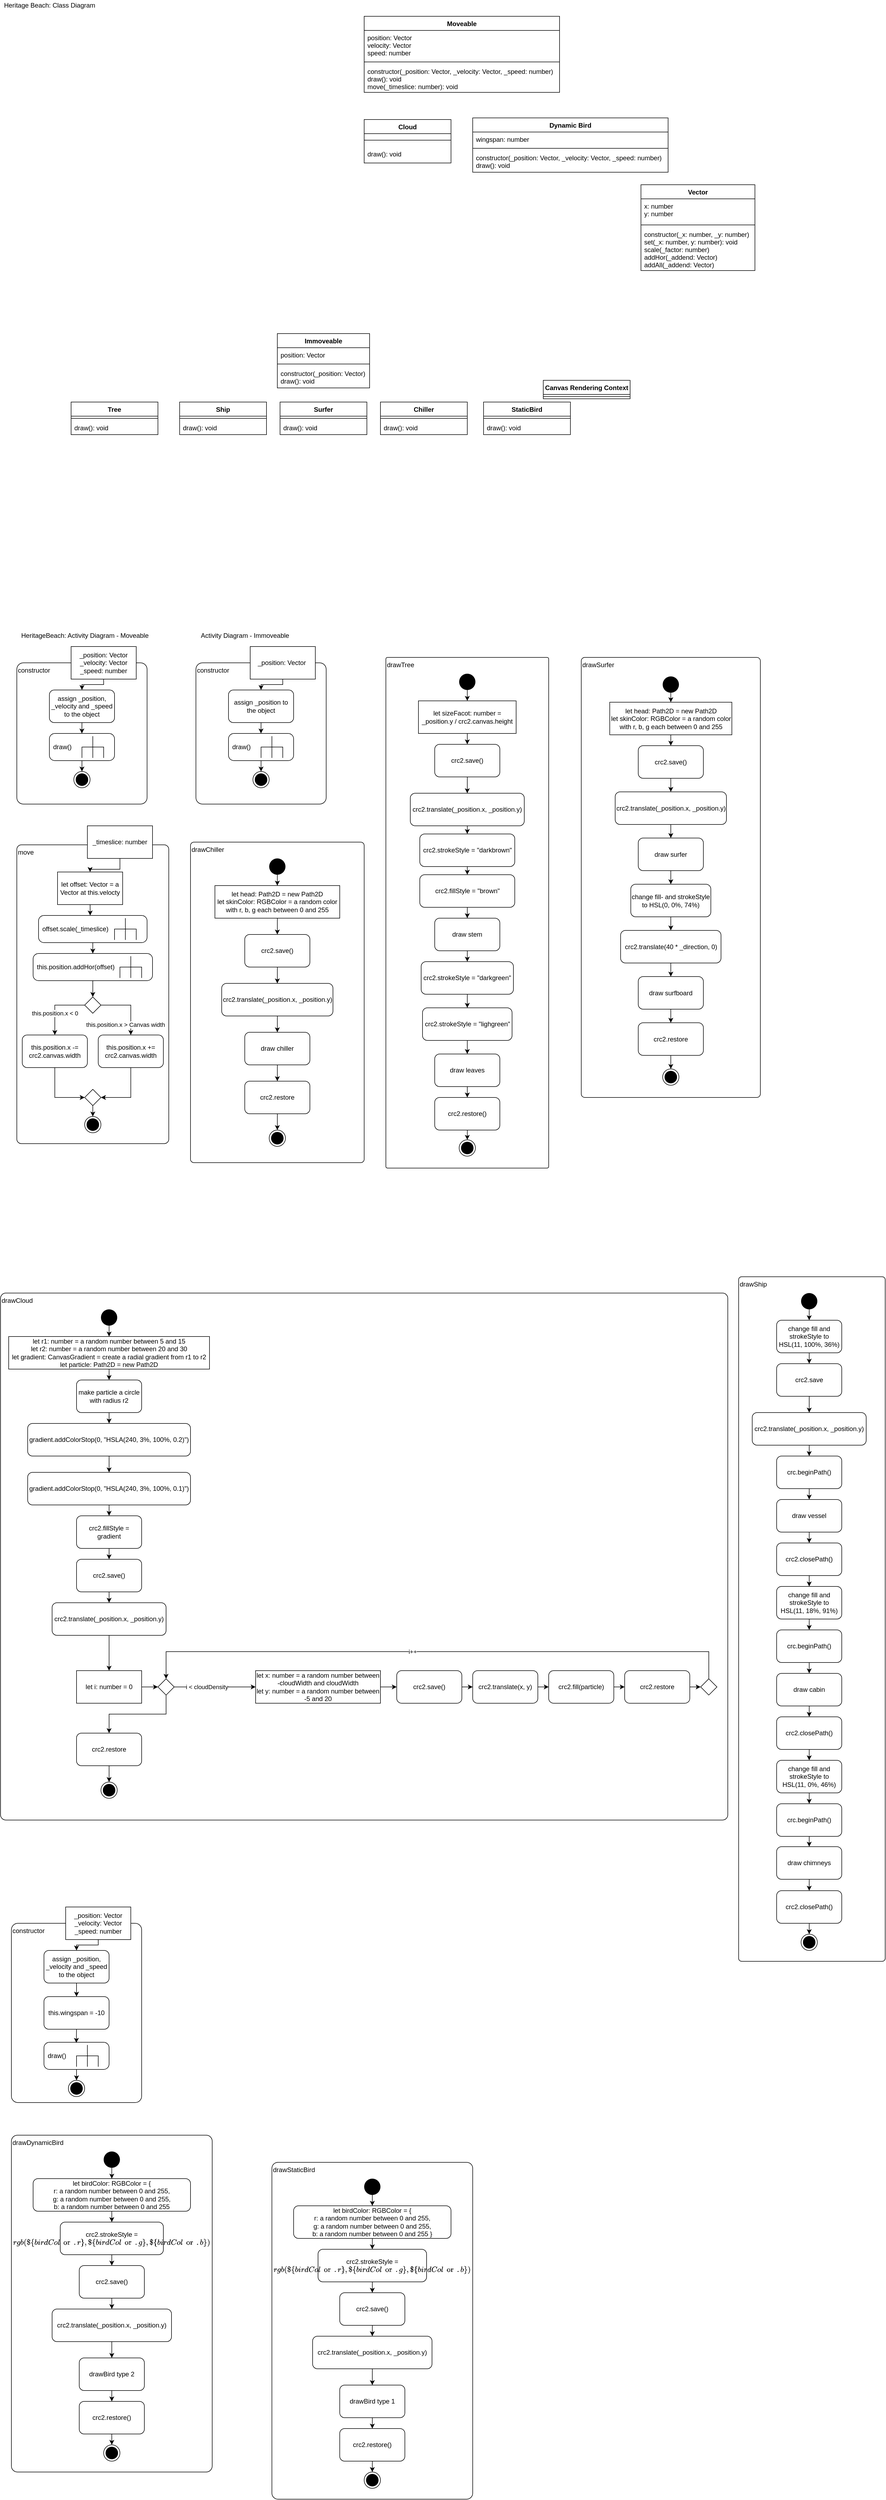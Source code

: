 <mxfile version="20.0.1" type="github">
  <diagram id="8aCHfYfsMenAU9huHKBk" name="Page-1">
    <mxGraphModel dx="2125" dy="1175" grid="1" gridSize="10" guides="1" tooltips="1" connect="1" arrows="1" fold="1" page="1" pageScale="1" pageWidth="1654" pageHeight="1169" math="0" shadow="0">
      <root>
        <mxCell id="0" />
        <mxCell id="1" parent="0" />
        <mxCell id="Rd0p_HdcmdbAc5Na88ju-1" value="Moveable" style="swimlane;fontStyle=1;align=center;verticalAlign=top;childLayout=stackLayout;horizontal=1;startSize=26;horizontalStack=0;resizeParent=1;resizeParentMax=0;resizeLast=0;collapsible=1;marginBottom=0;" vertex="1" parent="1">
          <mxGeometry x="680" y="50" width="360" height="140" as="geometry" />
        </mxCell>
        <mxCell id="Rd0p_HdcmdbAc5Na88ju-2" value="position: Vector&#xa;velocity: Vector&#xa;speed: number" style="text;strokeColor=none;fillColor=none;align=left;verticalAlign=top;spacingLeft=4;spacingRight=4;overflow=hidden;rotatable=0;points=[[0,0.5],[1,0.5]];portConstraint=eastwest;" vertex="1" parent="Rd0p_HdcmdbAc5Na88ju-1">
          <mxGeometry y="26" width="360" height="54" as="geometry" />
        </mxCell>
        <mxCell id="Rd0p_HdcmdbAc5Na88ju-3" value="" style="line;strokeWidth=1;fillColor=none;align=left;verticalAlign=middle;spacingTop=-1;spacingLeft=3;spacingRight=3;rotatable=0;labelPosition=right;points=[];portConstraint=eastwest;" vertex="1" parent="Rd0p_HdcmdbAc5Na88ju-1">
          <mxGeometry y="80" width="360" height="8" as="geometry" />
        </mxCell>
        <mxCell id="Rd0p_HdcmdbAc5Na88ju-4" value="constructor(_position: Vector, _velocity: Vector, _speed: number)&#xa;draw(): void&#xa;move(_timeslice: number): void&#xa;" style="text;strokeColor=none;fillColor=none;align=left;verticalAlign=top;spacingLeft=4;spacingRight=4;overflow=hidden;rotatable=0;points=[[0,0.5],[1,0.5]];portConstraint=eastwest;" vertex="1" parent="Rd0p_HdcmdbAc5Na88ju-1">
          <mxGeometry y="88" width="360" height="52" as="geometry" />
        </mxCell>
        <mxCell id="Rd0p_HdcmdbAc5Na88ju-17" value="Canvas Rendering Context" style="swimlane;fontStyle=1;align=center;verticalAlign=top;childLayout=stackLayout;horizontal=1;startSize=26;horizontalStack=0;resizeParent=1;resizeParentMax=0;resizeLast=0;collapsible=1;marginBottom=0;" vertex="1" parent="1">
          <mxGeometry x="1010" y="720" width="160" height="34" as="geometry" />
        </mxCell>
        <mxCell id="Rd0p_HdcmdbAc5Na88ju-19" value="" style="line;strokeWidth=1;fillColor=none;align=left;verticalAlign=middle;spacingTop=-1;spacingLeft=3;spacingRight=3;rotatable=0;labelPosition=right;points=[];portConstraint=eastwest;" vertex="1" parent="Rd0p_HdcmdbAc5Na88ju-17">
          <mxGeometry y="26" width="160" height="8" as="geometry" />
        </mxCell>
        <mxCell id="Rd0p_HdcmdbAc5Na88ju-21" value="Vector" style="swimlane;fontStyle=1;align=center;verticalAlign=top;childLayout=stackLayout;horizontal=1;startSize=26;horizontalStack=0;resizeParent=1;resizeParentMax=0;resizeLast=0;collapsible=1;marginBottom=0;" vertex="1" parent="1">
          <mxGeometry x="1190" y="360" width="210" height="158" as="geometry" />
        </mxCell>
        <mxCell id="Rd0p_HdcmdbAc5Na88ju-22" value="x: number&#xa;y: number" style="text;strokeColor=none;fillColor=none;align=left;verticalAlign=top;spacingLeft=4;spacingRight=4;overflow=hidden;rotatable=0;points=[[0,0.5],[1,0.5]];portConstraint=eastwest;" vertex="1" parent="Rd0p_HdcmdbAc5Na88ju-21">
          <mxGeometry y="26" width="210" height="44" as="geometry" />
        </mxCell>
        <mxCell id="Rd0p_HdcmdbAc5Na88ju-23" value="" style="line;strokeWidth=1;fillColor=none;align=left;verticalAlign=middle;spacingTop=-1;spacingLeft=3;spacingRight=3;rotatable=0;labelPosition=right;points=[];portConstraint=eastwest;" vertex="1" parent="Rd0p_HdcmdbAc5Na88ju-21">
          <mxGeometry y="70" width="210" height="8" as="geometry" />
        </mxCell>
        <mxCell id="Rd0p_HdcmdbAc5Na88ju-24" value="constructor(_x: number, _y: number)&#xa;set(_x: number, y: number): void&#xa;scale(_factor: number)&#xa;addHor(_addend: Vector)&#xa;addAll(_addend: Vector)" style="text;strokeColor=none;fillColor=none;align=left;verticalAlign=top;spacingLeft=4;spacingRight=4;overflow=hidden;rotatable=0;points=[[0,0.5],[1,0.5]];portConstraint=eastwest;" vertex="1" parent="Rd0p_HdcmdbAc5Na88ju-21">
          <mxGeometry y="78" width="210" height="80" as="geometry" />
        </mxCell>
        <mxCell id="Rd0p_HdcmdbAc5Na88ju-25" value="Tree" style="swimlane;fontStyle=1;align=center;verticalAlign=top;childLayout=stackLayout;horizontal=1;startSize=26;horizontalStack=0;resizeParent=1;resizeParentMax=0;resizeLast=0;collapsible=1;marginBottom=0;" vertex="1" parent="1">
          <mxGeometry x="140" y="760" width="160" height="60" as="geometry" />
        </mxCell>
        <mxCell id="Rd0p_HdcmdbAc5Na88ju-27" value="" style="line;strokeWidth=1;fillColor=none;align=left;verticalAlign=middle;spacingTop=-1;spacingLeft=3;spacingRight=3;rotatable=0;labelPosition=right;points=[];portConstraint=eastwest;" vertex="1" parent="Rd0p_HdcmdbAc5Na88ju-25">
          <mxGeometry y="26" width="160" height="8" as="geometry" />
        </mxCell>
        <mxCell id="Rd0p_HdcmdbAc5Na88ju-28" value="draw(): void" style="text;strokeColor=none;fillColor=none;align=left;verticalAlign=top;spacingLeft=4;spacingRight=4;overflow=hidden;rotatable=0;points=[[0,0.5],[1,0.5]];portConstraint=eastwest;" vertex="1" parent="Rd0p_HdcmdbAc5Na88ju-25">
          <mxGeometry y="34" width="160" height="26" as="geometry" />
        </mxCell>
        <mxCell id="Rd0p_HdcmdbAc5Na88ju-29" value="Chiller" style="swimlane;fontStyle=1;align=center;verticalAlign=top;childLayout=stackLayout;horizontal=1;startSize=26;horizontalStack=0;resizeParent=1;resizeParentMax=0;resizeLast=0;collapsible=1;marginBottom=0;" vertex="1" parent="1">
          <mxGeometry x="710" y="760" width="160" height="60" as="geometry" />
        </mxCell>
        <mxCell id="Rd0p_HdcmdbAc5Na88ju-31" value="" style="line;strokeWidth=1;fillColor=none;align=left;verticalAlign=middle;spacingTop=-1;spacingLeft=3;spacingRight=3;rotatable=0;labelPosition=right;points=[];portConstraint=eastwest;" vertex="1" parent="Rd0p_HdcmdbAc5Na88ju-29">
          <mxGeometry y="26" width="160" height="8" as="geometry" />
        </mxCell>
        <mxCell id="Rd0p_HdcmdbAc5Na88ju-32" value="draw(): void" style="text;strokeColor=none;fillColor=none;align=left;verticalAlign=top;spacingLeft=4;spacingRight=4;overflow=hidden;rotatable=0;points=[[0,0.5],[1,0.5]];portConstraint=eastwest;" vertex="1" parent="Rd0p_HdcmdbAc5Na88ju-29">
          <mxGeometry y="34" width="160" height="26" as="geometry" />
        </mxCell>
        <mxCell id="Rd0p_HdcmdbAc5Na88ju-33" value="Surfer" style="swimlane;fontStyle=1;align=center;verticalAlign=top;childLayout=stackLayout;horizontal=1;startSize=26;horizontalStack=0;resizeParent=1;resizeParentMax=0;resizeLast=0;collapsible=1;marginBottom=0;" vertex="1" parent="1">
          <mxGeometry x="525" y="760" width="160" height="60" as="geometry" />
        </mxCell>
        <mxCell id="Rd0p_HdcmdbAc5Na88ju-35" value="" style="line;strokeWidth=1;fillColor=none;align=left;verticalAlign=middle;spacingTop=-1;spacingLeft=3;spacingRight=3;rotatable=0;labelPosition=right;points=[];portConstraint=eastwest;" vertex="1" parent="Rd0p_HdcmdbAc5Na88ju-33">
          <mxGeometry y="26" width="160" height="8" as="geometry" />
        </mxCell>
        <mxCell id="Rd0p_HdcmdbAc5Na88ju-36" value="draw(): void" style="text;strokeColor=none;fillColor=none;align=left;verticalAlign=top;spacingLeft=4;spacingRight=4;overflow=hidden;rotatable=0;points=[[0,0.5],[1,0.5]];portConstraint=eastwest;" vertex="1" parent="Rd0p_HdcmdbAc5Na88ju-33">
          <mxGeometry y="34" width="160" height="26" as="geometry" />
        </mxCell>
        <mxCell id="Rd0p_HdcmdbAc5Na88ju-41" value="Immoveable" style="swimlane;fontStyle=1;align=center;verticalAlign=top;childLayout=stackLayout;horizontal=1;startSize=26;horizontalStack=0;resizeParent=1;resizeParentMax=0;resizeLast=0;collapsible=1;marginBottom=0;" vertex="1" parent="1">
          <mxGeometry x="520" y="634" width="170" height="100" as="geometry" />
        </mxCell>
        <mxCell id="Rd0p_HdcmdbAc5Na88ju-42" value="position: Vector" style="text;strokeColor=none;fillColor=none;align=left;verticalAlign=top;spacingLeft=4;spacingRight=4;overflow=hidden;rotatable=0;points=[[0,0.5],[1,0.5]];portConstraint=eastwest;" vertex="1" parent="Rd0p_HdcmdbAc5Na88ju-41">
          <mxGeometry y="26" width="170" height="26" as="geometry" />
        </mxCell>
        <mxCell id="Rd0p_HdcmdbAc5Na88ju-43" value="" style="line;strokeWidth=1;fillColor=none;align=left;verticalAlign=middle;spacingTop=-1;spacingLeft=3;spacingRight=3;rotatable=0;labelPosition=right;points=[];portConstraint=eastwest;" vertex="1" parent="Rd0p_HdcmdbAc5Na88ju-41">
          <mxGeometry y="52" width="170" height="8" as="geometry" />
        </mxCell>
        <mxCell id="Rd0p_HdcmdbAc5Na88ju-44" value="constructor(_position: Vector)&#xa;draw(): void" style="text;strokeColor=none;fillColor=none;align=left;verticalAlign=top;spacingLeft=4;spacingRight=4;overflow=hidden;rotatable=0;points=[[0,0.5],[1,0.5]];portConstraint=eastwest;" vertex="1" parent="Rd0p_HdcmdbAc5Na88ju-41">
          <mxGeometry y="60" width="170" height="40" as="geometry" />
        </mxCell>
        <mxCell id="Rd0p_HdcmdbAc5Na88ju-45" value="Ship" style="swimlane;fontStyle=1;align=center;verticalAlign=top;childLayout=stackLayout;horizontal=1;startSize=26;horizontalStack=0;resizeParent=1;resizeParentMax=0;resizeLast=0;collapsible=1;marginBottom=0;" vertex="1" parent="1">
          <mxGeometry x="340" y="760" width="160" height="60" as="geometry" />
        </mxCell>
        <mxCell id="Rd0p_HdcmdbAc5Na88ju-47" value="" style="line;strokeWidth=1;fillColor=none;align=left;verticalAlign=middle;spacingTop=-1;spacingLeft=3;spacingRight=3;rotatable=0;labelPosition=right;points=[];portConstraint=eastwest;" vertex="1" parent="Rd0p_HdcmdbAc5Na88ju-45">
          <mxGeometry y="26" width="160" height="8" as="geometry" />
        </mxCell>
        <mxCell id="Rd0p_HdcmdbAc5Na88ju-48" value="draw(): void" style="text;strokeColor=none;fillColor=none;align=left;verticalAlign=top;spacingLeft=4;spacingRight=4;overflow=hidden;rotatable=0;points=[[0,0.5],[1,0.5]];portConstraint=eastwest;" vertex="1" parent="Rd0p_HdcmdbAc5Na88ju-45">
          <mxGeometry y="34" width="160" height="26" as="geometry" />
        </mxCell>
        <mxCell id="Rd0p_HdcmdbAc5Na88ju-49" value="StaticBird" style="swimlane;fontStyle=1;align=center;verticalAlign=top;childLayout=stackLayout;horizontal=1;startSize=26;horizontalStack=0;resizeParent=1;resizeParentMax=0;resizeLast=0;collapsible=1;marginBottom=0;" vertex="1" parent="1">
          <mxGeometry x="900" y="760" width="160" height="60" as="geometry" />
        </mxCell>
        <mxCell id="Rd0p_HdcmdbAc5Na88ju-51" value="" style="line;strokeWidth=1;fillColor=none;align=left;verticalAlign=middle;spacingTop=-1;spacingLeft=3;spacingRight=3;rotatable=0;labelPosition=right;points=[];portConstraint=eastwest;" vertex="1" parent="Rd0p_HdcmdbAc5Na88ju-49">
          <mxGeometry y="26" width="160" height="8" as="geometry" />
        </mxCell>
        <mxCell id="Rd0p_HdcmdbAc5Na88ju-52" value="draw(): void" style="text;strokeColor=none;fillColor=none;align=left;verticalAlign=top;spacingLeft=4;spacingRight=4;overflow=hidden;rotatable=0;points=[[0,0.5],[1,0.5]];portConstraint=eastwest;" vertex="1" parent="Rd0p_HdcmdbAc5Na88ju-49">
          <mxGeometry y="34" width="160" height="26" as="geometry" />
        </mxCell>
        <mxCell id="Rd0p_HdcmdbAc5Na88ju-57" value="Cloud" style="swimlane;fontStyle=1;align=center;verticalAlign=top;childLayout=stackLayout;horizontal=1;startSize=26;horizontalStack=0;resizeParent=1;resizeParentMax=0;resizeLast=0;collapsible=1;marginBottom=0;" vertex="1" parent="1">
          <mxGeometry x="680" y="240" width="160" height="80" as="geometry" />
        </mxCell>
        <mxCell id="Rd0p_HdcmdbAc5Na88ju-59" value="" style="line;strokeWidth=1;fillColor=none;align=left;verticalAlign=middle;spacingTop=-1;spacingLeft=3;spacingRight=3;rotatable=0;labelPosition=right;points=[];portConstraint=eastwest;" vertex="1" parent="Rd0p_HdcmdbAc5Na88ju-57">
          <mxGeometry y="26" width="160" height="24" as="geometry" />
        </mxCell>
        <mxCell id="Rd0p_HdcmdbAc5Na88ju-60" value="draw(): void" style="text;strokeColor=none;fillColor=none;align=left;verticalAlign=top;spacingLeft=4;spacingRight=4;overflow=hidden;rotatable=0;points=[[0,0.5],[1,0.5]];portConstraint=eastwest;" vertex="1" parent="Rd0p_HdcmdbAc5Na88ju-57">
          <mxGeometry y="50" width="160" height="30" as="geometry" />
        </mxCell>
        <mxCell id="Rd0p_HdcmdbAc5Na88ju-61" value="Heritage Beach: Class Diagram" style="text;html=1;align=center;verticalAlign=middle;resizable=0;points=[];autosize=1;strokeColor=none;fillColor=none;" vertex="1" parent="1">
          <mxGeometry x="10" y="20" width="180" height="20" as="geometry" />
        </mxCell>
        <mxCell id="Rd0p_HdcmdbAc5Na88ju-63" value="Dynamic Bird" style="swimlane;fontStyle=1;align=center;verticalAlign=top;childLayout=stackLayout;horizontal=1;startSize=26;horizontalStack=0;resizeParent=1;resizeParentMax=0;resizeLast=0;collapsible=1;marginBottom=0;" vertex="1" parent="1">
          <mxGeometry x="880" y="237" width="360" height="100" as="geometry" />
        </mxCell>
        <mxCell id="Rd0p_HdcmdbAc5Na88ju-64" value="wingspan: number" style="text;strokeColor=none;fillColor=none;align=left;verticalAlign=top;spacingLeft=4;spacingRight=4;overflow=hidden;rotatable=0;points=[[0,0.5],[1,0.5]];portConstraint=eastwest;" vertex="1" parent="Rd0p_HdcmdbAc5Na88ju-63">
          <mxGeometry y="26" width="360" height="26" as="geometry" />
        </mxCell>
        <mxCell id="Rd0p_HdcmdbAc5Na88ju-65" value="" style="line;strokeWidth=1;fillColor=none;align=left;verticalAlign=middle;spacingTop=-1;spacingLeft=3;spacingRight=3;rotatable=0;labelPosition=right;points=[];portConstraint=eastwest;" vertex="1" parent="Rd0p_HdcmdbAc5Na88ju-63">
          <mxGeometry y="52" width="360" height="8" as="geometry" />
        </mxCell>
        <mxCell id="Rd0p_HdcmdbAc5Na88ju-66" value="constructor(_position: Vector, _velocity: Vector, _speed: number)&#xa;draw(): void" style="text;strokeColor=none;fillColor=none;align=left;verticalAlign=top;spacingLeft=4;spacingRight=4;overflow=hidden;rotatable=0;points=[[0,0.5],[1,0.5]];portConstraint=eastwest;" vertex="1" parent="Rd0p_HdcmdbAc5Na88ju-63">
          <mxGeometry y="60" width="360" height="40" as="geometry" />
        </mxCell>
        <mxCell id="Rd0p_HdcmdbAc5Na88ju-77" value="" style="group" vertex="1" connectable="0" parent="1">
          <mxGeometry x="40" y="1210" width="240" height="290" as="geometry" />
        </mxCell>
        <mxCell id="Rd0p_HdcmdbAc5Na88ju-67" value="constructor" style="rounded=1;whiteSpace=wrap;html=1;align=left;verticalAlign=top;arcSize=5;" vertex="1" parent="Rd0p_HdcmdbAc5Na88ju-77">
          <mxGeometry y="30" width="240" height="260" as="geometry" />
        </mxCell>
        <mxCell id="Rd0p_HdcmdbAc5Na88ju-68" value="_position: Vector _velocity: Vector&lt;br&gt;_speed: number" style="rounded=0;whiteSpace=wrap;html=1;" vertex="1" parent="Rd0p_HdcmdbAc5Na88ju-77">
          <mxGeometry x="100" width="120" height="60" as="geometry" />
        </mxCell>
        <mxCell id="Rd0p_HdcmdbAc5Na88ju-69" value="assign _position, _velocity and _speed to the object" style="rounded=1;whiteSpace=wrap;html=1;" vertex="1" parent="Rd0p_HdcmdbAc5Na88ju-77">
          <mxGeometry x="60" y="80" width="120" height="60" as="geometry" />
        </mxCell>
        <mxCell id="Rd0p_HdcmdbAc5Na88ju-73" style="edgeStyle=orthogonalEdgeStyle;rounded=0;orthogonalLoop=1;jettySize=auto;html=1;exitX=0.5;exitY=1;exitDx=0;exitDy=0;entryX=0.5;entryY=0;entryDx=0;entryDy=0;" edge="1" parent="Rd0p_HdcmdbAc5Na88ju-77" source="Rd0p_HdcmdbAc5Na88ju-68" target="Rd0p_HdcmdbAc5Na88ju-69">
          <mxGeometry relative="1" as="geometry">
            <Array as="points">
              <mxPoint x="160" y="70" />
              <mxPoint x="120" y="70" />
            </Array>
          </mxGeometry>
        </mxCell>
        <mxCell id="Rd0p_HdcmdbAc5Na88ju-71" value="draw()" style="shape=mxgraph.uml25.behaviorAction;html=1;rounded=1;absoluteArcSize=1;arcSize=10;align=left;spacingLeft=5;" vertex="1" parent="Rd0p_HdcmdbAc5Na88ju-77">
          <mxGeometry x="60" y="160" width="120" height="50" as="geometry" />
        </mxCell>
        <mxCell id="Rd0p_HdcmdbAc5Na88ju-75" style="edgeStyle=orthogonalEdgeStyle;rounded=0;orthogonalLoop=1;jettySize=auto;html=1;exitX=0.5;exitY=1;exitDx=0;exitDy=0;entryX=0.499;entryY=0;entryDx=0;entryDy=0;entryPerimeter=0;" edge="1" parent="Rd0p_HdcmdbAc5Na88ju-77" source="Rd0p_HdcmdbAc5Na88ju-69" target="Rd0p_HdcmdbAc5Na88ju-71">
          <mxGeometry relative="1" as="geometry" />
        </mxCell>
        <mxCell id="Rd0p_HdcmdbAc5Na88ju-72" value="" style="ellipse;html=1;shape=endState;fillColor=#000000;strokeColor=#000000;" vertex="1" parent="Rd0p_HdcmdbAc5Na88ju-77">
          <mxGeometry x="105" y="230" width="30" height="30" as="geometry" />
        </mxCell>
        <mxCell id="Rd0p_HdcmdbAc5Na88ju-76" style="edgeStyle=orthogonalEdgeStyle;rounded=0;orthogonalLoop=1;jettySize=auto;html=1;entryX=0.5;entryY=0;entryDx=0;entryDy=0;" edge="1" parent="Rd0p_HdcmdbAc5Na88ju-77" source="Rd0p_HdcmdbAc5Na88ju-71" target="Rd0p_HdcmdbAc5Na88ju-72">
          <mxGeometry relative="1" as="geometry" />
        </mxCell>
        <mxCell id="Rd0p_HdcmdbAc5Na88ju-101" value="" style="group" vertex="1" connectable="0" parent="1">
          <mxGeometry x="40" y="1540" width="280" height="585" as="geometry" />
        </mxCell>
        <mxCell id="Rd0p_HdcmdbAc5Na88ju-78" value="move" style="rounded=1;whiteSpace=wrap;html=1;align=left;verticalAlign=top;arcSize=3;" vertex="1" parent="Rd0p_HdcmdbAc5Na88ju-101">
          <mxGeometry y="35" width="280" height="550" as="geometry" />
        </mxCell>
        <mxCell id="Rd0p_HdcmdbAc5Na88ju-79" value="_timeslice: number" style="rounded=0;whiteSpace=wrap;html=1;" vertex="1" parent="Rd0p_HdcmdbAc5Na88ju-101">
          <mxGeometry x="130" width="120" height="60" as="geometry" />
        </mxCell>
        <mxCell id="Rd0p_HdcmdbAc5Na88ju-80" value="let offset: Vector = a Vector at this.velocty" style="rounded=0;whiteSpace=wrap;html=1;" vertex="1" parent="Rd0p_HdcmdbAc5Na88ju-101">
          <mxGeometry x="75" y="85" width="120" height="60" as="geometry" />
        </mxCell>
        <mxCell id="Rd0p_HdcmdbAc5Na88ju-95" style="edgeStyle=orthogonalEdgeStyle;rounded=0;orthogonalLoop=1;jettySize=auto;html=1;exitX=0.5;exitY=1;exitDx=0;exitDy=0;entryX=0.5;entryY=0;entryDx=0;entryDy=0;" edge="1" parent="Rd0p_HdcmdbAc5Na88ju-101" source="Rd0p_HdcmdbAc5Na88ju-79" target="Rd0p_HdcmdbAc5Na88ju-80">
          <mxGeometry relative="1" as="geometry" />
        </mxCell>
        <mxCell id="Rd0p_HdcmdbAc5Na88ju-82" value="offset.scale(_timeslice)" style="shape=mxgraph.uml25.behaviorAction;html=1;rounded=1;absoluteArcSize=1;arcSize=10;align=left;spacingLeft=5;" vertex="1" parent="Rd0p_HdcmdbAc5Na88ju-101">
          <mxGeometry x="40" y="165" width="200" height="50" as="geometry" />
        </mxCell>
        <mxCell id="Rd0p_HdcmdbAc5Na88ju-96" style="edgeStyle=orthogonalEdgeStyle;rounded=0;orthogonalLoop=1;jettySize=auto;html=1;exitX=0.5;exitY=1;exitDx=0;exitDy=0;entryX=0.476;entryY=0;entryDx=0;entryDy=0;entryPerimeter=0;" edge="1" parent="Rd0p_HdcmdbAc5Na88ju-101" source="Rd0p_HdcmdbAc5Na88ju-80" target="Rd0p_HdcmdbAc5Na88ju-82">
          <mxGeometry relative="1" as="geometry" />
        </mxCell>
        <mxCell id="Rd0p_HdcmdbAc5Na88ju-84" value="this.position.addHor(offset)" style="shape=mxgraph.uml25.behaviorAction;html=1;rounded=1;absoluteArcSize=1;arcSize=10;align=left;spacingLeft=5;" vertex="1" parent="Rd0p_HdcmdbAc5Na88ju-101">
          <mxGeometry x="30" y="235" width="220" height="50" as="geometry" />
        </mxCell>
        <mxCell id="Rd0p_HdcmdbAc5Na88ju-97" style="edgeStyle=orthogonalEdgeStyle;rounded=0;orthogonalLoop=1;jettySize=auto;html=1;entryX=0.5;entryY=0;entryDx=0;entryDy=0;entryPerimeter=0;" edge="1" parent="Rd0p_HdcmdbAc5Na88ju-101" source="Rd0p_HdcmdbAc5Na88ju-82" target="Rd0p_HdcmdbAc5Na88ju-84">
          <mxGeometry relative="1" as="geometry" />
        </mxCell>
        <mxCell id="Rd0p_HdcmdbAc5Na88ju-85" value="" style="rhombus;whiteSpace=wrap;html=1;" vertex="1" parent="Rd0p_HdcmdbAc5Na88ju-101">
          <mxGeometry x="125" y="315" width="30" height="30" as="geometry" />
        </mxCell>
        <mxCell id="Rd0p_HdcmdbAc5Na88ju-98" style="edgeStyle=orthogonalEdgeStyle;rounded=0;orthogonalLoop=1;jettySize=auto;html=1;entryX=0.5;entryY=0;entryDx=0;entryDy=0;" edge="1" parent="Rd0p_HdcmdbAc5Na88ju-101" source="Rd0p_HdcmdbAc5Na88ju-84" target="Rd0p_HdcmdbAc5Na88ju-85">
          <mxGeometry relative="1" as="geometry" />
        </mxCell>
        <mxCell id="Rd0p_HdcmdbAc5Na88ju-86" value="this.position.x += crc2.canvas.width" style="rounded=1;whiteSpace=wrap;html=1;" vertex="1" parent="Rd0p_HdcmdbAc5Na88ju-101">
          <mxGeometry x="150" y="385" width="120" height="60" as="geometry" />
        </mxCell>
        <mxCell id="Rd0p_HdcmdbAc5Na88ju-91" style="edgeStyle=orthogonalEdgeStyle;rounded=0;orthogonalLoop=1;jettySize=auto;html=1;exitX=1;exitY=0.5;exitDx=0;exitDy=0;entryX=0.5;entryY=0;entryDx=0;entryDy=0;" edge="1" parent="Rd0p_HdcmdbAc5Na88ju-101" source="Rd0p_HdcmdbAc5Na88ju-85" target="Rd0p_HdcmdbAc5Na88ju-86">
          <mxGeometry relative="1" as="geometry" />
        </mxCell>
        <mxCell id="Rd0p_HdcmdbAc5Na88ju-100" value="this.position.x &amp;gt; Canvas width" style="edgeLabel;html=1;align=center;verticalAlign=middle;resizable=0;points=[];" vertex="1" connectable="0" parent="Rd0p_HdcmdbAc5Na88ju-91">
          <mxGeometry x="0.298" y="-1" relative="1" as="geometry">
            <mxPoint x="-9" y="19" as="offset" />
          </mxGeometry>
        </mxCell>
        <mxCell id="Rd0p_HdcmdbAc5Na88ju-87" value="this.position.x -= crc2.canvas.width" style="rounded=1;whiteSpace=wrap;html=1;" vertex="1" parent="Rd0p_HdcmdbAc5Na88ju-101">
          <mxGeometry x="10" y="385" width="120" height="60" as="geometry" />
        </mxCell>
        <mxCell id="Rd0p_HdcmdbAc5Na88ju-90" style="edgeStyle=orthogonalEdgeStyle;rounded=0;orthogonalLoop=1;jettySize=auto;html=1;exitX=0;exitY=0.5;exitDx=0;exitDy=0;entryX=0.5;entryY=0;entryDx=0;entryDy=0;" edge="1" parent="Rd0p_HdcmdbAc5Na88ju-101" source="Rd0p_HdcmdbAc5Na88ju-85" target="Rd0p_HdcmdbAc5Na88ju-87">
          <mxGeometry relative="1" as="geometry" />
        </mxCell>
        <mxCell id="Rd0p_HdcmdbAc5Na88ju-99" value="this.position.x &amp;lt; 0" style="edgeLabel;html=1;align=center;verticalAlign=middle;resizable=0;points=[];" vertex="1" connectable="0" parent="Rd0p_HdcmdbAc5Na88ju-90">
          <mxGeometry x="0.309" y="1" relative="1" as="geometry">
            <mxPoint x="-1" y="-2" as="offset" />
          </mxGeometry>
        </mxCell>
        <mxCell id="Rd0p_HdcmdbAc5Na88ju-88" value="" style="rhombus;whiteSpace=wrap;html=1;" vertex="1" parent="Rd0p_HdcmdbAc5Na88ju-101">
          <mxGeometry x="125" y="485" width="30" height="30" as="geometry" />
        </mxCell>
        <mxCell id="Rd0p_HdcmdbAc5Na88ju-93" style="edgeStyle=orthogonalEdgeStyle;rounded=0;orthogonalLoop=1;jettySize=auto;html=1;exitX=0.5;exitY=1;exitDx=0;exitDy=0;entryX=1;entryY=0.5;entryDx=0;entryDy=0;" edge="1" parent="Rd0p_HdcmdbAc5Na88ju-101" source="Rd0p_HdcmdbAc5Na88ju-86" target="Rd0p_HdcmdbAc5Na88ju-88">
          <mxGeometry relative="1" as="geometry" />
        </mxCell>
        <mxCell id="Rd0p_HdcmdbAc5Na88ju-92" style="edgeStyle=orthogonalEdgeStyle;rounded=0;orthogonalLoop=1;jettySize=auto;html=1;exitX=0.5;exitY=1;exitDx=0;exitDy=0;entryX=0;entryY=0.5;entryDx=0;entryDy=0;" edge="1" parent="Rd0p_HdcmdbAc5Na88ju-101" source="Rd0p_HdcmdbAc5Na88ju-87" target="Rd0p_HdcmdbAc5Na88ju-88">
          <mxGeometry relative="1" as="geometry" />
        </mxCell>
        <mxCell id="Rd0p_HdcmdbAc5Na88ju-89" value="" style="ellipse;html=1;shape=endState;fillColor=#000000;strokeColor=#000000;" vertex="1" parent="Rd0p_HdcmdbAc5Na88ju-101">
          <mxGeometry x="125" y="535" width="30" height="30" as="geometry" />
        </mxCell>
        <mxCell id="Rd0p_HdcmdbAc5Na88ju-94" style="edgeStyle=orthogonalEdgeStyle;rounded=0;orthogonalLoop=1;jettySize=auto;html=1;exitX=0.5;exitY=1;exitDx=0;exitDy=0;entryX=0.5;entryY=0;entryDx=0;entryDy=0;" edge="1" parent="Rd0p_HdcmdbAc5Na88ju-101" source="Rd0p_HdcmdbAc5Na88ju-88" target="Rd0p_HdcmdbAc5Na88ju-89">
          <mxGeometry relative="1" as="geometry" />
        </mxCell>
        <mxCell id="Rd0p_HdcmdbAc5Na88ju-102" value="HeritageBeach: Activity Diagram - Moveable" style="text;html=1;align=center;verticalAlign=middle;resizable=0;points=[];autosize=1;strokeColor=none;fillColor=none;" vertex="1" parent="1">
          <mxGeometry x="40" y="1180" width="250" height="20" as="geometry" />
        </mxCell>
        <mxCell id="Rd0p_HdcmdbAc5Na88ju-103" value="" style="group" vertex="1" connectable="0" parent="1">
          <mxGeometry x="370" y="1210" width="240" height="290" as="geometry" />
        </mxCell>
        <mxCell id="Rd0p_HdcmdbAc5Na88ju-104" value="constructor" style="rounded=1;whiteSpace=wrap;html=1;align=left;verticalAlign=top;arcSize=5;" vertex="1" parent="Rd0p_HdcmdbAc5Na88ju-103">
          <mxGeometry y="30" width="240" height="260" as="geometry" />
        </mxCell>
        <mxCell id="Rd0p_HdcmdbAc5Na88ju-105" value="_position: Vector&amp;nbsp;" style="rounded=0;whiteSpace=wrap;html=1;" vertex="1" parent="Rd0p_HdcmdbAc5Na88ju-103">
          <mxGeometry x="100" width="120" height="60" as="geometry" />
        </mxCell>
        <mxCell id="Rd0p_HdcmdbAc5Na88ju-106" value="assign _position to the object" style="rounded=1;whiteSpace=wrap;html=1;" vertex="1" parent="Rd0p_HdcmdbAc5Na88ju-103">
          <mxGeometry x="60" y="80" width="120" height="60" as="geometry" />
        </mxCell>
        <mxCell id="Rd0p_HdcmdbAc5Na88ju-107" style="edgeStyle=orthogonalEdgeStyle;rounded=0;orthogonalLoop=1;jettySize=auto;html=1;exitX=0.5;exitY=1;exitDx=0;exitDy=0;entryX=0.5;entryY=0;entryDx=0;entryDy=0;" edge="1" parent="Rd0p_HdcmdbAc5Na88ju-103" source="Rd0p_HdcmdbAc5Na88ju-105" target="Rd0p_HdcmdbAc5Na88ju-106">
          <mxGeometry relative="1" as="geometry">
            <Array as="points">
              <mxPoint x="160" y="70" />
              <mxPoint x="120" y="70" />
            </Array>
          </mxGeometry>
        </mxCell>
        <mxCell id="Rd0p_HdcmdbAc5Na88ju-108" value="draw()" style="shape=mxgraph.uml25.behaviorAction;html=1;rounded=1;absoluteArcSize=1;arcSize=10;align=left;spacingLeft=5;" vertex="1" parent="Rd0p_HdcmdbAc5Na88ju-103">
          <mxGeometry x="60" y="160" width="120" height="50" as="geometry" />
        </mxCell>
        <mxCell id="Rd0p_HdcmdbAc5Na88ju-109" style="edgeStyle=orthogonalEdgeStyle;rounded=0;orthogonalLoop=1;jettySize=auto;html=1;exitX=0.5;exitY=1;exitDx=0;exitDy=0;entryX=0.499;entryY=0;entryDx=0;entryDy=0;entryPerimeter=0;" edge="1" parent="Rd0p_HdcmdbAc5Na88ju-103" source="Rd0p_HdcmdbAc5Na88ju-106" target="Rd0p_HdcmdbAc5Na88ju-108">
          <mxGeometry relative="1" as="geometry" />
        </mxCell>
        <mxCell id="Rd0p_HdcmdbAc5Na88ju-110" value="" style="ellipse;html=1;shape=endState;fillColor=#000000;strokeColor=#000000;" vertex="1" parent="Rd0p_HdcmdbAc5Na88ju-103">
          <mxGeometry x="105" y="230" width="30" height="30" as="geometry" />
        </mxCell>
        <mxCell id="Rd0p_HdcmdbAc5Na88ju-111" style="edgeStyle=orthogonalEdgeStyle;rounded=0;orthogonalLoop=1;jettySize=auto;html=1;entryX=0.5;entryY=0;entryDx=0;entryDy=0;" edge="1" parent="Rd0p_HdcmdbAc5Na88ju-103" source="Rd0p_HdcmdbAc5Na88ju-108" target="Rd0p_HdcmdbAc5Na88ju-110">
          <mxGeometry relative="1" as="geometry" />
        </mxCell>
        <mxCell id="Rd0p_HdcmdbAc5Na88ju-112" value="Activity Diagram - Immoveable" style="text;html=1;align=center;verticalAlign=middle;resizable=0;points=[];autosize=1;strokeColor=none;fillColor=none;" vertex="1" parent="1">
          <mxGeometry x="370" y="1180" width="180" height="20" as="geometry" />
        </mxCell>
        <mxCell id="Rd0p_HdcmdbAc5Na88ju-296" value="" style="group" vertex="1" connectable="0" parent="1">
          <mxGeometry x="720" y="1230" width="300" height="940" as="geometry" />
        </mxCell>
        <mxCell id="Rd0p_HdcmdbAc5Na88ju-154" value="drawTree" style="rounded=1;whiteSpace=wrap;html=1;verticalAlign=top;align=left;arcSize=1;" vertex="1" parent="Rd0p_HdcmdbAc5Na88ju-296">
          <mxGeometry width="300" height="940" as="geometry" />
        </mxCell>
        <mxCell id="Rd0p_HdcmdbAc5Na88ju-156" value="let sizeFacot: number = _position.y / crc2.canvas.height" style="rounded=0;whiteSpace=wrap;html=1;" vertex="1" parent="Rd0p_HdcmdbAc5Na88ju-296">
          <mxGeometry x="60" y="80" width="180" height="60" as="geometry" />
        </mxCell>
        <mxCell id="Rd0p_HdcmdbAc5Na88ju-158" value="crc2.strokeStyle = &quot;darkbrown&quot;" style="rounded=1;whiteSpace=wrap;html=1;" vertex="1" parent="Rd0p_HdcmdbAc5Na88ju-296">
          <mxGeometry x="62.5" y="325" width="175" height="60" as="geometry" />
        </mxCell>
        <mxCell id="Rd0p_HdcmdbAc5Na88ju-159" value="crc2.fillStyle = &quot;brown&quot;" style="rounded=1;whiteSpace=wrap;html=1;" vertex="1" parent="Rd0p_HdcmdbAc5Na88ju-296">
          <mxGeometry x="62.5" y="400" width="175" height="60" as="geometry" />
        </mxCell>
        <mxCell id="Rd0p_HdcmdbAc5Na88ju-160" style="edgeStyle=orthogonalEdgeStyle;rounded=0;orthogonalLoop=1;jettySize=auto;html=1;exitX=0.5;exitY=1;exitDx=0;exitDy=0;entryX=0.5;entryY=0;entryDx=0;entryDy=0;" edge="1" parent="Rd0p_HdcmdbAc5Na88ju-296" source="Rd0p_HdcmdbAc5Na88ju-158" target="Rd0p_HdcmdbAc5Na88ju-159">
          <mxGeometry relative="1" as="geometry" />
        </mxCell>
        <mxCell id="Rd0p_HdcmdbAc5Na88ju-161" value="draw stem" style="rounded=1;whiteSpace=wrap;html=1;" vertex="1" parent="Rd0p_HdcmdbAc5Na88ju-296">
          <mxGeometry x="90" y="480" width="120" height="60" as="geometry" />
        </mxCell>
        <mxCell id="Rd0p_HdcmdbAc5Na88ju-162" style="edgeStyle=orthogonalEdgeStyle;rounded=0;orthogonalLoop=1;jettySize=auto;html=1;exitX=0.5;exitY=1;exitDx=0;exitDy=0;entryX=0.5;entryY=0;entryDx=0;entryDy=0;" edge="1" parent="Rd0p_HdcmdbAc5Na88ju-296" source="Rd0p_HdcmdbAc5Na88ju-159" target="Rd0p_HdcmdbAc5Na88ju-161">
          <mxGeometry relative="1" as="geometry" />
        </mxCell>
        <mxCell id="Rd0p_HdcmdbAc5Na88ju-163" value="crc2.strokeStyle = &quot;darkgreen&quot;" style="rounded=1;whiteSpace=wrap;html=1;" vertex="1" parent="Rd0p_HdcmdbAc5Na88ju-296">
          <mxGeometry x="65" y="560" width="170" height="60" as="geometry" />
        </mxCell>
        <mxCell id="Rd0p_HdcmdbAc5Na88ju-164" style="edgeStyle=orthogonalEdgeStyle;rounded=0;orthogonalLoop=1;jettySize=auto;html=1;exitX=0.5;exitY=1;exitDx=0;exitDy=0;entryX=0.5;entryY=0;entryDx=0;entryDy=0;" edge="1" parent="Rd0p_HdcmdbAc5Na88ju-296" source="Rd0p_HdcmdbAc5Na88ju-161" target="Rd0p_HdcmdbAc5Na88ju-163">
          <mxGeometry relative="1" as="geometry" />
        </mxCell>
        <mxCell id="Rd0p_HdcmdbAc5Na88ju-165" value="crc2.strokeStyle = &quot;lighgreen&quot;" style="rounded=1;whiteSpace=wrap;html=1;" vertex="1" parent="Rd0p_HdcmdbAc5Na88ju-296">
          <mxGeometry x="67.5" y="645" width="165" height="60" as="geometry" />
        </mxCell>
        <mxCell id="Rd0p_HdcmdbAc5Na88ju-166" style="edgeStyle=orthogonalEdgeStyle;rounded=0;orthogonalLoop=1;jettySize=auto;html=1;exitX=0.5;exitY=1;exitDx=0;exitDy=0;entryX=0.5;entryY=0;entryDx=0;entryDy=0;" edge="1" parent="Rd0p_HdcmdbAc5Na88ju-296" source="Rd0p_HdcmdbAc5Na88ju-163" target="Rd0p_HdcmdbAc5Na88ju-165">
          <mxGeometry relative="1" as="geometry" />
        </mxCell>
        <mxCell id="Rd0p_HdcmdbAc5Na88ju-167" value="draw leaves" style="rounded=1;whiteSpace=wrap;html=1;" vertex="1" parent="Rd0p_HdcmdbAc5Na88ju-296">
          <mxGeometry x="90" y="730" width="120" height="60" as="geometry" />
        </mxCell>
        <mxCell id="Rd0p_HdcmdbAc5Na88ju-168" style="edgeStyle=orthogonalEdgeStyle;rounded=0;orthogonalLoop=1;jettySize=auto;html=1;exitX=0.5;exitY=1;exitDx=0;exitDy=0;entryX=0.5;entryY=0;entryDx=0;entryDy=0;" edge="1" parent="Rd0p_HdcmdbAc5Na88ju-296" source="Rd0p_HdcmdbAc5Na88ju-165" target="Rd0p_HdcmdbAc5Na88ju-167">
          <mxGeometry relative="1" as="geometry" />
        </mxCell>
        <mxCell id="Rd0p_HdcmdbAc5Na88ju-169" value="" style="ellipse;html=1;shape=endState;fillColor=#000000;strokeColor=#000000;" vertex="1" parent="Rd0p_HdcmdbAc5Na88ju-296">
          <mxGeometry x="135" y="888" width="30" height="30" as="geometry" />
        </mxCell>
        <mxCell id="Rd0p_HdcmdbAc5Na88ju-170" style="edgeStyle=orthogonalEdgeStyle;rounded=0;orthogonalLoop=1;jettySize=auto;html=1;exitX=0.5;exitY=1;exitDx=0;exitDy=0;entryX=0.5;entryY=0;entryDx=0;entryDy=0;" edge="1" parent="Rd0p_HdcmdbAc5Na88ju-296" source="Rd0p_HdcmdbAc5Na88ju-171" target="Rd0p_HdcmdbAc5Na88ju-158">
          <mxGeometry relative="1" as="geometry" />
        </mxCell>
        <mxCell id="Rd0p_HdcmdbAc5Na88ju-171" value="crc2.translate(_position.x, _position.y)" style="rounded=1;whiteSpace=wrap;html=1;" vertex="1" parent="Rd0p_HdcmdbAc5Na88ju-296">
          <mxGeometry x="45" y="250" width="210" height="60" as="geometry" />
        </mxCell>
        <mxCell id="Rd0p_HdcmdbAc5Na88ju-172" style="edgeStyle=orthogonalEdgeStyle;rounded=0;orthogonalLoop=1;jettySize=auto;html=1;exitX=0.5;exitY=1;exitDx=0;exitDy=0;entryX=0.5;entryY=0;entryDx=0;entryDy=0;" edge="1" parent="Rd0p_HdcmdbAc5Na88ju-296" source="Rd0p_HdcmdbAc5Na88ju-173" target="Rd0p_HdcmdbAc5Na88ju-171">
          <mxGeometry relative="1" as="geometry" />
        </mxCell>
        <mxCell id="Rd0p_HdcmdbAc5Na88ju-173" value="crc2.save()" style="rounded=1;whiteSpace=wrap;html=1;" vertex="1" parent="Rd0p_HdcmdbAc5Na88ju-296">
          <mxGeometry x="90" y="160" width="120" height="60" as="geometry" />
        </mxCell>
        <mxCell id="Rd0p_HdcmdbAc5Na88ju-174" style="edgeStyle=orthogonalEdgeStyle;rounded=0;orthogonalLoop=1;jettySize=auto;html=1;exitX=0.5;exitY=1;exitDx=0;exitDy=0;entryX=0.5;entryY=0;entryDx=0;entryDy=0;" edge="1" parent="Rd0p_HdcmdbAc5Na88ju-296" source="Rd0p_HdcmdbAc5Na88ju-156" target="Rd0p_HdcmdbAc5Na88ju-173">
          <mxGeometry relative="1" as="geometry" />
        </mxCell>
        <mxCell id="Rd0p_HdcmdbAc5Na88ju-175" style="edgeStyle=orthogonalEdgeStyle;rounded=0;orthogonalLoop=1;jettySize=auto;html=1;exitX=0.5;exitY=1;exitDx=0;exitDy=0;entryX=0.5;entryY=0;entryDx=0;entryDy=0;" edge="1" parent="Rd0p_HdcmdbAc5Na88ju-296" source="Rd0p_HdcmdbAc5Na88ju-176" target="Rd0p_HdcmdbAc5Na88ju-169">
          <mxGeometry relative="1" as="geometry" />
        </mxCell>
        <mxCell id="Rd0p_HdcmdbAc5Na88ju-176" value="crc2.restore()" style="rounded=1;whiteSpace=wrap;html=1;" vertex="1" parent="Rd0p_HdcmdbAc5Na88ju-296">
          <mxGeometry x="90" y="810" width="120" height="60" as="geometry" />
        </mxCell>
        <mxCell id="Rd0p_HdcmdbAc5Na88ju-177" style="edgeStyle=orthogonalEdgeStyle;rounded=0;orthogonalLoop=1;jettySize=auto;html=1;exitX=0.5;exitY=1;exitDx=0;exitDy=0;entryX=0.5;entryY=0;entryDx=0;entryDy=0;" edge="1" parent="Rd0p_HdcmdbAc5Na88ju-296" source="Rd0p_HdcmdbAc5Na88ju-167" target="Rd0p_HdcmdbAc5Na88ju-176">
          <mxGeometry relative="1" as="geometry" />
        </mxCell>
        <mxCell id="Rd0p_HdcmdbAc5Na88ju-295" style="edgeStyle=orthogonalEdgeStyle;rounded=0;orthogonalLoop=1;jettySize=auto;html=1;exitX=0.5;exitY=1;exitDx=0;exitDy=0;entryX=0.5;entryY=0;entryDx=0;entryDy=0;" edge="1" parent="Rd0p_HdcmdbAc5Na88ju-296" source="Rd0p_HdcmdbAc5Na88ju-294" target="Rd0p_HdcmdbAc5Na88ju-156">
          <mxGeometry relative="1" as="geometry" />
        </mxCell>
        <mxCell id="Rd0p_HdcmdbAc5Na88ju-294" value="" style="ellipse;fillColor=#000000;strokeColor=none;" vertex="1" parent="Rd0p_HdcmdbAc5Na88ju-296">
          <mxGeometry x="135" y="30" width="30" height="30" as="geometry" />
        </mxCell>
        <mxCell id="Rd0p_HdcmdbAc5Na88ju-300" value="" style="group" vertex="1" connectable="0" parent="1">
          <mxGeometry x="360" y="1570" width="320" height="590" as="geometry" />
        </mxCell>
        <mxCell id="Rd0p_HdcmdbAc5Na88ju-179" value="drawChiller" style="rounded=1;whiteSpace=wrap;html=1;verticalAlign=top;align=left;arcSize=2;" vertex="1" parent="Rd0p_HdcmdbAc5Na88ju-300">
          <mxGeometry width="320" height="590" as="geometry" />
        </mxCell>
        <mxCell id="Rd0p_HdcmdbAc5Na88ju-181" value="let head: Path2D = new Path2D&lt;br&gt;let skinColor: RGBColor = a random color with r, b, g each between 0 and 255" style="rounded=0;whiteSpace=wrap;html=1;" vertex="1" parent="Rd0p_HdcmdbAc5Na88ju-300">
          <mxGeometry x="45" y="80" width="230" height="60" as="geometry" />
        </mxCell>
        <mxCell id="Rd0p_HdcmdbAc5Na88ju-183" value="crc2.save()" style="rounded=1;whiteSpace=wrap;html=1;" vertex="1" parent="Rd0p_HdcmdbAc5Na88ju-300">
          <mxGeometry x="100" y="170" width="120" height="60" as="geometry" />
        </mxCell>
        <mxCell id="Rd0p_HdcmdbAc5Na88ju-184" style="edgeStyle=orthogonalEdgeStyle;rounded=0;orthogonalLoop=1;jettySize=auto;html=1;exitX=0.5;exitY=1;exitDx=0;exitDy=0;entryX=0.5;entryY=0;entryDx=0;entryDy=0;" edge="1" parent="Rd0p_HdcmdbAc5Na88ju-300" source="Rd0p_HdcmdbAc5Na88ju-181" target="Rd0p_HdcmdbAc5Na88ju-183">
          <mxGeometry relative="1" as="geometry" />
        </mxCell>
        <mxCell id="Rd0p_HdcmdbAc5Na88ju-185" value="crc2.translate(_position.x, _position.y)" style="rounded=1;whiteSpace=wrap;html=1;" vertex="1" parent="Rd0p_HdcmdbAc5Na88ju-300">
          <mxGeometry x="57.5" y="260" width="205" height="60" as="geometry" />
        </mxCell>
        <mxCell id="Rd0p_HdcmdbAc5Na88ju-186" style="edgeStyle=orthogonalEdgeStyle;rounded=0;orthogonalLoop=1;jettySize=auto;html=1;exitX=0.5;exitY=1;exitDx=0;exitDy=0;entryX=0.5;entryY=0;entryDx=0;entryDy=0;" edge="1" parent="Rd0p_HdcmdbAc5Na88ju-300" source="Rd0p_HdcmdbAc5Na88ju-183" target="Rd0p_HdcmdbAc5Na88ju-185">
          <mxGeometry relative="1" as="geometry" />
        </mxCell>
        <mxCell id="Rd0p_HdcmdbAc5Na88ju-187" value="draw chiller" style="rounded=1;whiteSpace=wrap;html=1;" vertex="1" parent="Rd0p_HdcmdbAc5Na88ju-300">
          <mxGeometry x="100" y="350" width="120" height="60" as="geometry" />
        </mxCell>
        <mxCell id="Rd0p_HdcmdbAc5Na88ju-188" style="edgeStyle=orthogonalEdgeStyle;rounded=0;orthogonalLoop=1;jettySize=auto;html=1;exitX=0.5;exitY=1;exitDx=0;exitDy=0;entryX=0.5;entryY=0;entryDx=0;entryDy=0;" edge="1" parent="Rd0p_HdcmdbAc5Na88ju-300" source="Rd0p_HdcmdbAc5Na88ju-185" target="Rd0p_HdcmdbAc5Na88ju-187">
          <mxGeometry relative="1" as="geometry" />
        </mxCell>
        <mxCell id="Rd0p_HdcmdbAc5Na88ju-189" value="crc2.restore" style="rounded=1;whiteSpace=wrap;html=1;" vertex="1" parent="Rd0p_HdcmdbAc5Na88ju-300">
          <mxGeometry x="100" y="440" width="120" height="60" as="geometry" />
        </mxCell>
        <mxCell id="Rd0p_HdcmdbAc5Na88ju-190" style="edgeStyle=orthogonalEdgeStyle;rounded=0;orthogonalLoop=1;jettySize=auto;html=1;exitX=0.5;exitY=1;exitDx=0;exitDy=0;entryX=0.5;entryY=0;entryDx=0;entryDy=0;" edge="1" parent="Rd0p_HdcmdbAc5Na88ju-300" source="Rd0p_HdcmdbAc5Na88ju-187" target="Rd0p_HdcmdbAc5Na88ju-189">
          <mxGeometry relative="1" as="geometry" />
        </mxCell>
        <mxCell id="Rd0p_HdcmdbAc5Na88ju-191" value="" style="ellipse;html=1;shape=endState;fillColor=#000000;strokeColor=#000000;" vertex="1" parent="Rd0p_HdcmdbAc5Na88ju-300">
          <mxGeometry x="145" y="530" width="30" height="30" as="geometry" />
        </mxCell>
        <mxCell id="Rd0p_HdcmdbAc5Na88ju-192" style="edgeStyle=orthogonalEdgeStyle;rounded=0;orthogonalLoop=1;jettySize=auto;html=1;exitX=0.5;exitY=1;exitDx=0;exitDy=0;entryX=0.5;entryY=0;entryDx=0;entryDy=0;" edge="1" parent="Rd0p_HdcmdbAc5Na88ju-300" source="Rd0p_HdcmdbAc5Na88ju-189" target="Rd0p_HdcmdbAc5Na88ju-191">
          <mxGeometry relative="1" as="geometry" />
        </mxCell>
        <mxCell id="Rd0p_HdcmdbAc5Na88ju-299" value="" style="edgeStyle=orthogonalEdgeStyle;rounded=0;orthogonalLoop=1;jettySize=auto;html=1;" edge="1" parent="Rd0p_HdcmdbAc5Na88ju-300" source="Rd0p_HdcmdbAc5Na88ju-297" target="Rd0p_HdcmdbAc5Na88ju-181">
          <mxGeometry relative="1" as="geometry" />
        </mxCell>
        <mxCell id="Rd0p_HdcmdbAc5Na88ju-297" value="" style="ellipse;fillColor=#000000;strokeColor=none;" vertex="1" parent="Rd0p_HdcmdbAc5Na88ju-300">
          <mxGeometry x="145" y="30" width="30" height="30" as="geometry" />
        </mxCell>
        <mxCell id="Rd0p_HdcmdbAc5Na88ju-303" value="" style="group" vertex="1" connectable="0" parent="1">
          <mxGeometry x="1080" y="1230" width="330" height="810" as="geometry" />
        </mxCell>
        <mxCell id="Rd0p_HdcmdbAc5Na88ju-194" value="drawSurfer" style="rounded=1;whiteSpace=wrap;html=1;verticalAlign=top;align=left;arcSize=2;" vertex="1" parent="Rd0p_HdcmdbAc5Na88ju-303">
          <mxGeometry width="330" height="810" as="geometry" />
        </mxCell>
        <mxCell id="Rd0p_HdcmdbAc5Na88ju-196" value="let head: Path2D = new Path2D&lt;br&gt;let skinColor: RGBColor = a random color with r, b, g each between 0 and 255" style="rounded=0;whiteSpace=wrap;html=1;" vertex="1" parent="Rd0p_HdcmdbAc5Na88ju-303">
          <mxGeometry x="52.5" y="82.5" width="225" height="60" as="geometry" />
        </mxCell>
        <mxCell id="Rd0p_HdcmdbAc5Na88ju-198" value="crc2.save()" style="rounded=1;whiteSpace=wrap;html=1;" vertex="1" parent="Rd0p_HdcmdbAc5Na88ju-303">
          <mxGeometry x="105" y="162.5" width="120" height="60" as="geometry" />
        </mxCell>
        <mxCell id="Rd0p_HdcmdbAc5Na88ju-199" style="edgeStyle=orthogonalEdgeStyle;rounded=0;orthogonalLoop=1;jettySize=auto;html=1;exitX=0.5;exitY=1;exitDx=0;exitDy=0;entryX=0.5;entryY=0;entryDx=0;entryDy=0;" edge="1" parent="Rd0p_HdcmdbAc5Na88ju-303" source="Rd0p_HdcmdbAc5Na88ju-196" target="Rd0p_HdcmdbAc5Na88ju-198">
          <mxGeometry relative="1" as="geometry" />
        </mxCell>
        <mxCell id="Rd0p_HdcmdbAc5Na88ju-200" value="crc2.translate(_position.x, _position.y)" style="rounded=1;whiteSpace=wrap;html=1;" vertex="1" parent="Rd0p_HdcmdbAc5Na88ju-303">
          <mxGeometry x="62.5" y="247.5" width="205" height="60" as="geometry" />
        </mxCell>
        <mxCell id="Rd0p_HdcmdbAc5Na88ju-201" style="edgeStyle=orthogonalEdgeStyle;rounded=0;orthogonalLoop=1;jettySize=auto;html=1;exitX=0.5;exitY=1;exitDx=0;exitDy=0;entryX=0.5;entryY=0;entryDx=0;entryDy=0;" edge="1" parent="Rd0p_HdcmdbAc5Na88ju-303" source="Rd0p_HdcmdbAc5Na88ju-198" target="Rd0p_HdcmdbAc5Na88ju-200">
          <mxGeometry relative="1" as="geometry" />
        </mxCell>
        <mxCell id="Rd0p_HdcmdbAc5Na88ju-202" value="draw surfer" style="rounded=1;whiteSpace=wrap;html=1;" vertex="1" parent="Rd0p_HdcmdbAc5Na88ju-303">
          <mxGeometry x="105" y="332.5" width="120" height="60" as="geometry" />
        </mxCell>
        <mxCell id="Rd0p_HdcmdbAc5Na88ju-203" style="edgeStyle=orthogonalEdgeStyle;rounded=0;orthogonalLoop=1;jettySize=auto;html=1;exitX=0.5;exitY=1;exitDx=0;exitDy=0;entryX=0.5;entryY=0;entryDx=0;entryDy=0;" edge="1" parent="Rd0p_HdcmdbAc5Na88ju-303" source="Rd0p_HdcmdbAc5Na88ju-200" target="Rd0p_HdcmdbAc5Na88ju-202">
          <mxGeometry relative="1" as="geometry" />
        </mxCell>
        <mxCell id="Rd0p_HdcmdbAc5Na88ju-204" value="crc2.restore" style="rounded=1;whiteSpace=wrap;html=1;" vertex="1" parent="Rd0p_HdcmdbAc5Na88ju-303">
          <mxGeometry x="105" y="672.5" width="120" height="60" as="geometry" />
        </mxCell>
        <mxCell id="Rd0p_HdcmdbAc5Na88ju-205" value="" style="ellipse;html=1;shape=endState;fillColor=#000000;strokeColor=#000000;" vertex="1" parent="Rd0p_HdcmdbAc5Na88ju-303">
          <mxGeometry x="150" y="757.5" width="30" height="30" as="geometry" />
        </mxCell>
        <mxCell id="Rd0p_HdcmdbAc5Na88ju-206" style="edgeStyle=orthogonalEdgeStyle;rounded=0;orthogonalLoop=1;jettySize=auto;html=1;exitX=0.5;exitY=1;exitDx=0;exitDy=0;entryX=0.5;entryY=0;entryDx=0;entryDy=0;" edge="1" parent="Rd0p_HdcmdbAc5Na88ju-303" source="Rd0p_HdcmdbAc5Na88ju-204" target="Rd0p_HdcmdbAc5Na88ju-205">
          <mxGeometry relative="1" as="geometry" />
        </mxCell>
        <mxCell id="Rd0p_HdcmdbAc5Na88ju-207" value="change fill- and strokeStyle to HSL(0, 0%, 74%)" style="rounded=1;whiteSpace=wrap;html=1;" vertex="1" parent="Rd0p_HdcmdbAc5Na88ju-303">
          <mxGeometry x="91.25" y="417.5" width="147.5" height="60" as="geometry" />
        </mxCell>
        <mxCell id="Rd0p_HdcmdbAc5Na88ju-208" style="edgeStyle=orthogonalEdgeStyle;rounded=0;orthogonalLoop=1;jettySize=auto;html=1;exitX=0.5;exitY=1;exitDx=0;exitDy=0;entryX=0.5;entryY=0;entryDx=0;entryDy=0;" edge="1" parent="Rd0p_HdcmdbAc5Na88ju-303" source="Rd0p_HdcmdbAc5Na88ju-202" target="Rd0p_HdcmdbAc5Na88ju-207">
          <mxGeometry relative="1" as="geometry" />
        </mxCell>
        <mxCell id="Rd0p_HdcmdbAc5Na88ju-209" value="crc2.translate(40 * _direction, 0)" style="rounded=1;whiteSpace=wrap;html=1;" vertex="1" parent="Rd0p_HdcmdbAc5Na88ju-303">
          <mxGeometry x="72.5" y="502.5" width="185" height="60" as="geometry" />
        </mxCell>
        <mxCell id="Rd0p_HdcmdbAc5Na88ju-210" style="edgeStyle=orthogonalEdgeStyle;rounded=0;orthogonalLoop=1;jettySize=auto;html=1;exitX=0.5;exitY=1;exitDx=0;exitDy=0;entryX=0.5;entryY=0;entryDx=0;entryDy=0;" edge="1" parent="Rd0p_HdcmdbAc5Na88ju-303" source="Rd0p_HdcmdbAc5Na88ju-207" target="Rd0p_HdcmdbAc5Na88ju-209">
          <mxGeometry relative="1" as="geometry" />
        </mxCell>
        <mxCell id="Rd0p_HdcmdbAc5Na88ju-211" style="edgeStyle=orthogonalEdgeStyle;rounded=0;orthogonalLoop=1;jettySize=auto;html=1;exitX=0.5;exitY=1;exitDx=0;exitDy=0;entryX=0.5;entryY=0;entryDx=0;entryDy=0;" edge="1" parent="Rd0p_HdcmdbAc5Na88ju-303" source="Rd0p_HdcmdbAc5Na88ju-212" target="Rd0p_HdcmdbAc5Na88ju-204">
          <mxGeometry relative="1" as="geometry" />
        </mxCell>
        <mxCell id="Rd0p_HdcmdbAc5Na88ju-212" value="draw surfboard" style="rounded=1;whiteSpace=wrap;html=1;" vertex="1" parent="Rd0p_HdcmdbAc5Na88ju-303">
          <mxGeometry x="105" y="587.5" width="120" height="60" as="geometry" />
        </mxCell>
        <mxCell id="Rd0p_HdcmdbAc5Na88ju-213" style="edgeStyle=orthogonalEdgeStyle;rounded=0;orthogonalLoop=1;jettySize=auto;html=1;exitX=0.5;exitY=1;exitDx=0;exitDy=0;entryX=0.5;entryY=0;entryDx=0;entryDy=0;" edge="1" parent="Rd0p_HdcmdbAc5Na88ju-303" source="Rd0p_HdcmdbAc5Na88ju-209" target="Rd0p_HdcmdbAc5Na88ju-212">
          <mxGeometry relative="1" as="geometry" />
        </mxCell>
        <mxCell id="Rd0p_HdcmdbAc5Na88ju-302" style="edgeStyle=orthogonalEdgeStyle;rounded=0;orthogonalLoop=1;jettySize=auto;html=1;exitX=0.5;exitY=1;exitDx=0;exitDy=0;entryX=0.5;entryY=0;entryDx=0;entryDy=0;" edge="1" parent="Rd0p_HdcmdbAc5Na88ju-303" source="Rd0p_HdcmdbAc5Na88ju-301" target="Rd0p_HdcmdbAc5Na88ju-196">
          <mxGeometry relative="1" as="geometry" />
        </mxCell>
        <mxCell id="Rd0p_HdcmdbAc5Na88ju-301" value="" style="ellipse;fillColor=#000000;strokeColor=none;" vertex="1" parent="Rd0p_HdcmdbAc5Na88ju-303">
          <mxGeometry x="150" y="35" width="30" height="30" as="geometry" />
        </mxCell>
        <mxCell id="Rd0p_HdcmdbAc5Na88ju-308" value="" style="group" vertex="1" connectable="0" parent="1">
          <mxGeometry x="10" y="2400" width="1340" height="970" as="geometry" />
        </mxCell>
        <mxCell id="Rd0p_HdcmdbAc5Na88ju-248" value="drawCloud" style="rounded=1;whiteSpace=wrap;html=1;verticalAlign=top;align=left;arcSize=1;" vertex="1" parent="Rd0p_HdcmdbAc5Na88ju-308">
          <mxGeometry width="1340" height="970" as="geometry" />
        </mxCell>
        <mxCell id="Rd0p_HdcmdbAc5Na88ju-250" value="let r1: number = a random number between 5 and 15&lt;br&gt;let r2: number = a random number between 20 and 30&lt;br&gt;let gradient: CanvasGradient = create a radial gradient from r1 to r2&lt;br&gt;let particle: Path2D = new Path2D" style="rounded=0;whiteSpace=wrap;html=1;" vertex="1" parent="Rd0p_HdcmdbAc5Na88ju-308">
          <mxGeometry x="15" y="80" width="370" height="60" as="geometry" />
        </mxCell>
        <mxCell id="Rd0p_HdcmdbAc5Na88ju-252" value="make particle a circle with radius r2" style="rounded=1;whiteSpace=wrap;html=1;" vertex="1" parent="Rd0p_HdcmdbAc5Na88ju-308">
          <mxGeometry x="140" y="160" width="120" height="60" as="geometry" />
        </mxCell>
        <mxCell id="Rd0p_HdcmdbAc5Na88ju-253" style="edgeStyle=orthogonalEdgeStyle;rounded=0;orthogonalLoop=1;jettySize=auto;html=1;exitX=0.5;exitY=1;exitDx=0;exitDy=0;entryX=0.5;entryY=0;entryDx=0;entryDy=0;" edge="1" parent="Rd0p_HdcmdbAc5Na88ju-308" source="Rd0p_HdcmdbAc5Na88ju-250" target="Rd0p_HdcmdbAc5Na88ju-252">
          <mxGeometry relative="1" as="geometry" />
        </mxCell>
        <mxCell id="Rd0p_HdcmdbAc5Na88ju-254" value="gradient.addColorStop(0, &quot;HSLA(240, 3%, 100%, 0.2)&quot;)" style="rounded=1;whiteSpace=wrap;html=1;" vertex="1" parent="Rd0p_HdcmdbAc5Na88ju-308">
          <mxGeometry x="50" y="240" width="300" height="60" as="geometry" />
        </mxCell>
        <mxCell id="Rd0p_HdcmdbAc5Na88ju-255" style="edgeStyle=orthogonalEdgeStyle;rounded=0;orthogonalLoop=1;jettySize=auto;html=1;exitX=0.5;exitY=1;exitDx=0;exitDy=0;entryX=0.5;entryY=0;entryDx=0;entryDy=0;" edge="1" parent="Rd0p_HdcmdbAc5Na88ju-308" source="Rd0p_HdcmdbAc5Na88ju-252" target="Rd0p_HdcmdbAc5Na88ju-254">
          <mxGeometry relative="1" as="geometry" />
        </mxCell>
        <mxCell id="Rd0p_HdcmdbAc5Na88ju-256" value="gradient.addColorStop(0, &quot;HSLA(240, 3%, 100%, 0.1)&quot;)" style="rounded=1;whiteSpace=wrap;html=1;" vertex="1" parent="Rd0p_HdcmdbAc5Na88ju-308">
          <mxGeometry x="50" y="330" width="300" height="60" as="geometry" />
        </mxCell>
        <mxCell id="Rd0p_HdcmdbAc5Na88ju-257" style="edgeStyle=orthogonalEdgeStyle;rounded=0;orthogonalLoop=1;jettySize=auto;html=1;exitX=0.5;exitY=1;exitDx=0;exitDy=0;entryX=0.5;entryY=0;entryDx=0;entryDy=0;" edge="1" parent="Rd0p_HdcmdbAc5Na88ju-308" source="Rd0p_HdcmdbAc5Na88ju-254" target="Rd0p_HdcmdbAc5Na88ju-256">
          <mxGeometry relative="1" as="geometry" />
        </mxCell>
        <mxCell id="Rd0p_HdcmdbAc5Na88ju-258" value="crc2.fillStyle = gradient" style="rounded=1;whiteSpace=wrap;html=1;" vertex="1" parent="Rd0p_HdcmdbAc5Na88ju-308">
          <mxGeometry x="140" y="410" width="120" height="60" as="geometry" />
        </mxCell>
        <mxCell id="Rd0p_HdcmdbAc5Na88ju-259" style="edgeStyle=orthogonalEdgeStyle;rounded=0;orthogonalLoop=1;jettySize=auto;html=1;exitX=0.5;exitY=1;exitDx=0;exitDy=0;entryX=0.5;entryY=0;entryDx=0;entryDy=0;" edge="1" parent="Rd0p_HdcmdbAc5Na88ju-308" source="Rd0p_HdcmdbAc5Na88ju-256" target="Rd0p_HdcmdbAc5Na88ju-258">
          <mxGeometry relative="1" as="geometry" />
        </mxCell>
        <mxCell id="Rd0p_HdcmdbAc5Na88ju-260" value="crc2.save()" style="rounded=1;whiteSpace=wrap;html=1;" vertex="1" parent="Rd0p_HdcmdbAc5Na88ju-308">
          <mxGeometry x="140" y="490" width="120" height="60" as="geometry" />
        </mxCell>
        <mxCell id="Rd0p_HdcmdbAc5Na88ju-261" style="edgeStyle=orthogonalEdgeStyle;rounded=0;orthogonalLoop=1;jettySize=auto;html=1;exitX=0.5;exitY=1;exitDx=0;exitDy=0;entryX=0.5;entryY=0;entryDx=0;entryDy=0;" edge="1" parent="Rd0p_HdcmdbAc5Na88ju-308" source="Rd0p_HdcmdbAc5Na88ju-258" target="Rd0p_HdcmdbAc5Na88ju-260">
          <mxGeometry relative="1" as="geometry" />
        </mxCell>
        <mxCell id="Rd0p_HdcmdbAc5Na88ju-262" value="crc2.translate(_position.x, _position.y)" style="rounded=1;whiteSpace=wrap;html=1;" vertex="1" parent="Rd0p_HdcmdbAc5Na88ju-308">
          <mxGeometry x="95" y="570" width="210" height="60" as="geometry" />
        </mxCell>
        <mxCell id="Rd0p_HdcmdbAc5Na88ju-263" style="edgeStyle=orthogonalEdgeStyle;rounded=0;orthogonalLoop=1;jettySize=auto;html=1;exitX=0.5;exitY=1;exitDx=0;exitDy=0;entryX=0.5;entryY=0;entryDx=0;entryDy=0;" edge="1" parent="Rd0p_HdcmdbAc5Na88ju-308" source="Rd0p_HdcmdbAc5Na88ju-260" target="Rd0p_HdcmdbAc5Na88ju-262">
          <mxGeometry relative="1" as="geometry" />
        </mxCell>
        <mxCell id="Rd0p_HdcmdbAc5Na88ju-266" value="" style="rhombus;whiteSpace=wrap;html=1;" vertex="1" parent="Rd0p_HdcmdbAc5Na88ju-308">
          <mxGeometry x="290" y="709.97" width="30" height="30" as="geometry" />
        </mxCell>
        <mxCell id="Rd0p_HdcmdbAc5Na88ju-267" style="edgeStyle=orthogonalEdgeStyle;rounded=0;orthogonalLoop=1;jettySize=auto;html=1;exitX=1;exitY=0.5;exitDx=0;exitDy=0;entryX=0;entryY=0.5;entryDx=0;entryDy=0;" edge="1" parent="Rd0p_HdcmdbAc5Na88ju-308" source="Rd0p_HdcmdbAc5Na88ju-268" target="Rd0p_HdcmdbAc5Na88ju-266">
          <mxGeometry relative="1" as="geometry" />
        </mxCell>
        <mxCell id="Rd0p_HdcmdbAc5Na88ju-268" value="let i: number = 0" style="rounded=0;whiteSpace=wrap;html=1;" vertex="1" parent="Rd0p_HdcmdbAc5Na88ju-308">
          <mxGeometry x="140" y="694.97" width="120" height="60" as="geometry" />
        </mxCell>
        <mxCell id="Rd0p_HdcmdbAc5Na88ju-304" style="edgeStyle=orthogonalEdgeStyle;rounded=0;orthogonalLoop=1;jettySize=auto;html=1;exitX=0.5;exitY=1;exitDx=0;exitDy=0;entryX=0.5;entryY=0;entryDx=0;entryDy=0;" edge="1" parent="Rd0p_HdcmdbAc5Na88ju-308" source="Rd0p_HdcmdbAc5Na88ju-262" target="Rd0p_HdcmdbAc5Na88ju-268">
          <mxGeometry relative="1" as="geometry" />
        </mxCell>
        <mxCell id="Rd0p_HdcmdbAc5Na88ju-270" value="let x: number = a random number between -cloudWidth and cloudWidth&lt;br&gt;let y: number = a random number between -5 and 20" style="rounded=0;whiteSpace=wrap;html=1;" vertex="1" parent="Rd0p_HdcmdbAc5Na88ju-308">
          <mxGeometry x="470" y="694.97" width="230" height="60" as="geometry" />
        </mxCell>
        <mxCell id="Rd0p_HdcmdbAc5Na88ju-271" style="edgeStyle=orthogonalEdgeStyle;rounded=0;orthogonalLoop=1;jettySize=auto;html=1;exitX=1;exitY=0.5;exitDx=0;exitDy=0;entryX=0;entryY=0.5;entryDx=0;entryDy=0;" edge="1" parent="Rd0p_HdcmdbAc5Na88ju-308" source="Rd0p_HdcmdbAc5Na88ju-266" target="Rd0p_HdcmdbAc5Na88ju-270">
          <mxGeometry relative="1" as="geometry" />
        </mxCell>
        <mxCell id="Rd0p_HdcmdbAc5Na88ju-272" value="i &amp;lt; cloudDensity" style="edgeLabel;html=1;align=center;verticalAlign=middle;resizable=0;points=[];" vertex="1" connectable="0" parent="Rd0p_HdcmdbAc5Na88ju-271">
          <mxGeometry x="-0.735" y="-4" relative="1" as="geometry">
            <mxPoint x="40" y="-4" as="offset" />
          </mxGeometry>
        </mxCell>
        <mxCell id="Rd0p_HdcmdbAc5Na88ju-273" value="crc2.save()" style="rounded=1;whiteSpace=wrap;html=1;" vertex="1" parent="Rd0p_HdcmdbAc5Na88ju-308">
          <mxGeometry x="730" y="694.97" width="120" height="60" as="geometry" />
        </mxCell>
        <mxCell id="Rd0p_HdcmdbAc5Na88ju-274" style="edgeStyle=orthogonalEdgeStyle;rounded=0;orthogonalLoop=1;jettySize=auto;html=1;exitX=1;exitY=0.5;exitDx=0;exitDy=0;entryX=0;entryY=0.5;entryDx=0;entryDy=0;" edge="1" parent="Rd0p_HdcmdbAc5Na88ju-308" source="Rd0p_HdcmdbAc5Na88ju-270" target="Rd0p_HdcmdbAc5Na88ju-273">
          <mxGeometry relative="1" as="geometry" />
        </mxCell>
        <mxCell id="Rd0p_HdcmdbAc5Na88ju-275" value="crc2.translate(x, y)" style="rounded=1;whiteSpace=wrap;html=1;" vertex="1" parent="Rd0p_HdcmdbAc5Na88ju-308">
          <mxGeometry x="870" y="694.97" width="120" height="60" as="geometry" />
        </mxCell>
        <mxCell id="Rd0p_HdcmdbAc5Na88ju-276" style="edgeStyle=orthogonalEdgeStyle;rounded=0;orthogonalLoop=1;jettySize=auto;html=1;exitX=1;exitY=0.5;exitDx=0;exitDy=0;entryX=0;entryY=0.5;entryDx=0;entryDy=0;" edge="1" parent="Rd0p_HdcmdbAc5Na88ju-308" source="Rd0p_HdcmdbAc5Na88ju-273" target="Rd0p_HdcmdbAc5Na88ju-275">
          <mxGeometry relative="1" as="geometry" />
        </mxCell>
        <mxCell id="Rd0p_HdcmdbAc5Na88ju-277" value="crc2.fill(particle)" style="rounded=1;whiteSpace=wrap;html=1;" vertex="1" parent="Rd0p_HdcmdbAc5Na88ju-308">
          <mxGeometry x="1010" y="694.97" width="120" height="60" as="geometry" />
        </mxCell>
        <mxCell id="Rd0p_HdcmdbAc5Na88ju-278" style="edgeStyle=orthogonalEdgeStyle;rounded=0;orthogonalLoop=1;jettySize=auto;html=1;exitX=1;exitY=0.5;exitDx=0;exitDy=0;entryX=0;entryY=0.5;entryDx=0;entryDy=0;" edge="1" parent="Rd0p_HdcmdbAc5Na88ju-308" source="Rd0p_HdcmdbAc5Na88ju-275" target="Rd0p_HdcmdbAc5Na88ju-277">
          <mxGeometry relative="1" as="geometry" />
        </mxCell>
        <mxCell id="Rd0p_HdcmdbAc5Na88ju-279" style="edgeStyle=orthogonalEdgeStyle;rounded=0;orthogonalLoop=1;jettySize=auto;html=1;exitX=0.5;exitY=0;exitDx=0;exitDy=0;entryX=0.5;entryY=0;entryDx=0;entryDy=0;" edge="1" parent="Rd0p_HdcmdbAc5Na88ju-308" source="Rd0p_HdcmdbAc5Na88ju-285" target="Rd0p_HdcmdbAc5Na88ju-266">
          <mxGeometry relative="1" as="geometry">
            <Array as="points">
              <mxPoint x="1305" y="659.97" />
              <mxPoint x="305" y="659.97" />
            </Array>
          </mxGeometry>
        </mxCell>
        <mxCell id="Rd0p_HdcmdbAc5Na88ju-280" value="i++" style="edgeLabel;html=1;align=center;verticalAlign=middle;resizable=0;points=[];" vertex="1" connectable="0" parent="Rd0p_HdcmdbAc5Na88ju-279">
          <mxGeometry x="0.085" relative="1" as="geometry">
            <mxPoint x="1" as="offset" />
          </mxGeometry>
        </mxCell>
        <mxCell id="Rd0p_HdcmdbAc5Na88ju-281" value="crc2.restore" style="rounded=1;whiteSpace=wrap;html=1;" vertex="1" parent="Rd0p_HdcmdbAc5Na88ju-308">
          <mxGeometry x="1150" y="694.97" width="120" height="60" as="geometry" />
        </mxCell>
        <mxCell id="Rd0p_HdcmdbAc5Na88ju-282" style="edgeStyle=orthogonalEdgeStyle;rounded=0;orthogonalLoop=1;jettySize=auto;html=1;exitX=1;exitY=0.5;exitDx=0;exitDy=0;entryX=0;entryY=0.5;entryDx=0;entryDy=0;" edge="1" parent="Rd0p_HdcmdbAc5Na88ju-308" source="Rd0p_HdcmdbAc5Na88ju-277" target="Rd0p_HdcmdbAc5Na88ju-281">
          <mxGeometry relative="1" as="geometry" />
        </mxCell>
        <mxCell id="Rd0p_HdcmdbAc5Na88ju-283" value="crc2.restore" style="rounded=1;whiteSpace=wrap;html=1;" vertex="1" parent="Rd0p_HdcmdbAc5Na88ju-308">
          <mxGeometry x="140" y="810" width="120" height="60" as="geometry" />
        </mxCell>
        <mxCell id="Rd0p_HdcmdbAc5Na88ju-305" style="edgeStyle=orthogonalEdgeStyle;rounded=0;orthogonalLoop=1;jettySize=auto;html=1;exitX=0.5;exitY=1;exitDx=0;exitDy=0;entryX=0.5;entryY=0;entryDx=0;entryDy=0;" edge="1" parent="Rd0p_HdcmdbAc5Na88ju-308" source="Rd0p_HdcmdbAc5Na88ju-266" target="Rd0p_HdcmdbAc5Na88ju-283">
          <mxGeometry relative="1" as="geometry" />
        </mxCell>
        <mxCell id="Rd0p_HdcmdbAc5Na88ju-285" value="" style="rhombus;whiteSpace=wrap;html=1;" vertex="1" parent="Rd0p_HdcmdbAc5Na88ju-308">
          <mxGeometry x="1290" y="709.97" width="30" height="30" as="geometry" />
        </mxCell>
        <mxCell id="Rd0p_HdcmdbAc5Na88ju-286" style="edgeStyle=orthogonalEdgeStyle;rounded=0;orthogonalLoop=1;jettySize=auto;html=1;exitX=1;exitY=0.5;exitDx=0;exitDy=0;entryX=0;entryY=0.5;entryDx=0;entryDy=0;" edge="1" parent="Rd0p_HdcmdbAc5Na88ju-308" source="Rd0p_HdcmdbAc5Na88ju-281" target="Rd0p_HdcmdbAc5Na88ju-285">
          <mxGeometry relative="1" as="geometry" />
        </mxCell>
        <mxCell id="Rd0p_HdcmdbAc5Na88ju-287" value="" style="ellipse;html=1;shape=endState;fillColor=#000000;strokeColor=#000000;" vertex="1" parent="Rd0p_HdcmdbAc5Na88ju-308">
          <mxGeometry x="185" y="900" width="30" height="30" as="geometry" />
        </mxCell>
        <mxCell id="Rd0p_HdcmdbAc5Na88ju-288" style="edgeStyle=orthogonalEdgeStyle;rounded=0;orthogonalLoop=1;jettySize=auto;html=1;exitX=0.5;exitY=1;exitDx=0;exitDy=0;entryX=0.5;entryY=0;entryDx=0;entryDy=0;" edge="1" parent="Rd0p_HdcmdbAc5Na88ju-308" source="Rd0p_HdcmdbAc5Na88ju-283" target="Rd0p_HdcmdbAc5Na88ju-287">
          <mxGeometry relative="1" as="geometry" />
        </mxCell>
        <mxCell id="Rd0p_HdcmdbAc5Na88ju-307" style="edgeStyle=orthogonalEdgeStyle;rounded=0;orthogonalLoop=1;jettySize=auto;html=1;exitX=0.5;exitY=1;exitDx=0;exitDy=0;entryX=0.5;entryY=0;entryDx=0;entryDy=0;" edge="1" parent="Rd0p_HdcmdbAc5Na88ju-308" source="Rd0p_HdcmdbAc5Na88ju-306" target="Rd0p_HdcmdbAc5Na88ju-250">
          <mxGeometry relative="1" as="geometry" />
        </mxCell>
        <mxCell id="Rd0p_HdcmdbAc5Na88ju-306" value="" style="ellipse;fillColor=#000000;strokeColor=none;" vertex="1" parent="Rd0p_HdcmdbAc5Na88ju-308">
          <mxGeometry x="185" y="30" width="30" height="30" as="geometry" />
        </mxCell>
        <mxCell id="Rd0p_HdcmdbAc5Na88ju-309" value="drawDynamicBird" style="rounded=1;whiteSpace=wrap;html=1;align=left;verticalAlign=top;arcSize=3;" vertex="1" parent="1">
          <mxGeometry x="30" y="3950" width="370" height="620" as="geometry" />
        </mxCell>
        <mxCell id="Rd0p_HdcmdbAc5Na88ju-314" style="edgeStyle=orthogonalEdgeStyle;rounded=0;orthogonalLoop=1;jettySize=auto;html=1;exitX=0.5;exitY=1;exitDx=0;exitDy=0;entryX=0.5;entryY=0;entryDx=0;entryDy=0;" edge="1" parent="1" source="Rd0p_HdcmdbAc5Na88ju-130" target="Rd0p_HdcmdbAc5Na88ju-133">
          <mxGeometry relative="1" as="geometry" />
        </mxCell>
        <mxCell id="Rd0p_HdcmdbAc5Na88ju-130" value="let birdColor: RGBColor = {&lt;br&gt;r: a random number between 0 and 255,&lt;br&gt;g: a random number between 0 and 255,&lt;br&gt;b: a random number between 0 and 255" style="rounded=1;whiteSpace=wrap;html=1;" vertex="1" parent="1">
          <mxGeometry x="70" y="4030" width="290" height="60" as="geometry" />
        </mxCell>
        <mxCell id="Rd0p_HdcmdbAc5Na88ju-315" style="edgeStyle=orthogonalEdgeStyle;rounded=0;orthogonalLoop=1;jettySize=auto;html=1;exitX=0.5;exitY=1;exitDx=0;exitDy=0;entryX=0.5;entryY=0;entryDx=0;entryDy=0;" edge="1" parent="1" source="Rd0p_HdcmdbAc5Na88ju-133" target="Rd0p_HdcmdbAc5Na88ju-136">
          <mxGeometry relative="1" as="geometry" />
        </mxCell>
        <mxCell id="Rd0p_HdcmdbAc5Na88ju-133" value="crc2.strokeStyle = `rgb(${birdColor.r},${birdColor.g}, ${birdColor.b}&lt;br&gt;)`" style="rounded=1;whiteSpace=wrap;html=1;" vertex="1" parent="1">
          <mxGeometry x="120" y="4110" width="190" height="60" as="geometry" />
        </mxCell>
        <mxCell id="Rd0p_HdcmdbAc5Na88ju-320" style="edgeStyle=orthogonalEdgeStyle;rounded=0;orthogonalLoop=1;jettySize=auto;html=1;exitX=0.5;exitY=1;exitDx=0;exitDy=0;entryX=0.5;entryY=0;entryDx=0;entryDy=0;" edge="1" parent="1" source="Rd0p_HdcmdbAc5Na88ju-135" target="Rd0p_HdcmdbAc5Na88ju-138">
          <mxGeometry relative="1" as="geometry" />
        </mxCell>
        <mxCell id="Rd0p_HdcmdbAc5Na88ju-135" value="drawBird type 2" style="rounded=1;whiteSpace=wrap;html=1;" vertex="1" parent="1">
          <mxGeometry x="155" y="4360" width="120" height="60" as="geometry" />
        </mxCell>
        <mxCell id="Rd0p_HdcmdbAc5Na88ju-316" style="edgeStyle=orthogonalEdgeStyle;rounded=0;orthogonalLoop=1;jettySize=auto;html=1;exitX=0.5;exitY=1;exitDx=0;exitDy=0;entryX=0.5;entryY=0;entryDx=0;entryDy=0;" edge="1" parent="1" source="Rd0p_HdcmdbAc5Na88ju-136" target="Rd0p_HdcmdbAc5Na88ju-144">
          <mxGeometry relative="1" as="geometry" />
        </mxCell>
        <mxCell id="Rd0p_HdcmdbAc5Na88ju-136" value="crc2.save()" style="rounded=1;whiteSpace=wrap;html=1;" vertex="1" parent="1">
          <mxGeometry x="155" y="4190" width="120" height="60" as="geometry" />
        </mxCell>
        <mxCell id="Rd0p_HdcmdbAc5Na88ju-321" style="edgeStyle=orthogonalEdgeStyle;rounded=0;orthogonalLoop=1;jettySize=auto;html=1;exitX=0.5;exitY=1;exitDx=0;exitDy=0;entryX=0.5;entryY=0;entryDx=0;entryDy=0;" edge="1" parent="1" source="Rd0p_HdcmdbAc5Na88ju-138" target="Rd0p_HdcmdbAc5Na88ju-310">
          <mxGeometry relative="1" as="geometry" />
        </mxCell>
        <mxCell id="Rd0p_HdcmdbAc5Na88ju-138" value="crc2.restore()" style="rounded=1;whiteSpace=wrap;html=1;" vertex="1" parent="1">
          <mxGeometry x="155" y="4440" width="120" height="60" as="geometry" />
        </mxCell>
        <mxCell id="Rd0p_HdcmdbAc5Na88ju-317" style="edgeStyle=orthogonalEdgeStyle;rounded=0;orthogonalLoop=1;jettySize=auto;html=1;exitX=0.5;exitY=1;exitDx=0;exitDy=0;entryX=0.5;entryY=0;entryDx=0;entryDy=0;" edge="1" parent="1" source="Rd0p_HdcmdbAc5Na88ju-144" target="Rd0p_HdcmdbAc5Na88ju-135">
          <mxGeometry relative="1" as="geometry" />
        </mxCell>
        <mxCell id="Rd0p_HdcmdbAc5Na88ju-144" value="crc2.translate(_position.x, _position.y)" style="rounded=1;whiteSpace=wrap;html=1;" vertex="1" parent="1">
          <mxGeometry x="105" y="4270" width="220" height="60" as="geometry" />
        </mxCell>
        <mxCell id="Rd0p_HdcmdbAc5Na88ju-310" value="" style="ellipse;html=1;shape=endState;fillColor=#000000;strokeColor=#000000;" vertex="1" parent="1">
          <mxGeometry x="200" y="4520" width="30" height="30" as="geometry" />
        </mxCell>
        <mxCell id="Rd0p_HdcmdbAc5Na88ju-313" style="edgeStyle=orthogonalEdgeStyle;rounded=0;orthogonalLoop=1;jettySize=auto;html=1;exitX=0.5;exitY=1;exitDx=0;exitDy=0;entryX=0.5;entryY=0;entryDx=0;entryDy=0;" edge="1" parent="1" source="Rd0p_HdcmdbAc5Na88ju-311" target="Rd0p_HdcmdbAc5Na88ju-130">
          <mxGeometry relative="1" as="geometry" />
        </mxCell>
        <mxCell id="Rd0p_HdcmdbAc5Na88ju-311" value="" style="ellipse;fillColor=#000000;strokeColor=none;" vertex="1" parent="1">
          <mxGeometry x="200" y="3980" width="30" height="30" as="geometry" />
        </mxCell>
        <mxCell id="Rd0p_HdcmdbAc5Na88ju-330" value="" style="group" vertex="1" connectable="0" parent="1">
          <mxGeometry x="510" y="4000" width="370" height="620" as="geometry" />
        </mxCell>
        <mxCell id="Rd0p_HdcmdbAc5Na88ju-319" value="drawStaticBird" style="rounded=1;whiteSpace=wrap;html=1;align=left;verticalAlign=top;arcSize=3;" vertex="1" parent="Rd0p_HdcmdbAc5Na88ju-330">
          <mxGeometry width="370" height="620" as="geometry" />
        </mxCell>
        <mxCell id="Rd0p_HdcmdbAc5Na88ju-120" value="let birdColor: RGBColor = {&lt;br&gt;r: a random number between 0 and 255,&lt;br&gt;g: a random number between 0 and 255,&lt;br&gt;b: a random number between 0 and 255 }" style="rounded=1;whiteSpace=wrap;html=1;" vertex="1" parent="Rd0p_HdcmdbAc5Na88ju-330">
          <mxGeometry x="40" y="80" width="290" height="60" as="geometry" />
        </mxCell>
        <mxCell id="Rd0p_HdcmdbAc5Na88ju-123" value="crc2.strokeStyle = `rgb(${birdColor.r},${birdColor.g}, ${birdColor.b})`" style="rounded=1;whiteSpace=wrap;html=1;" vertex="1" parent="Rd0p_HdcmdbAc5Na88ju-330">
          <mxGeometry x="85" y="160" width="200" height="60" as="geometry" />
        </mxCell>
        <mxCell id="Rd0p_HdcmdbAc5Na88ju-324" style="edgeStyle=orthogonalEdgeStyle;rounded=0;orthogonalLoop=1;jettySize=auto;html=1;exitX=0.5;exitY=1;exitDx=0;exitDy=0;entryX=0.5;entryY=0;entryDx=0;entryDy=0;" edge="1" parent="Rd0p_HdcmdbAc5Na88ju-330" source="Rd0p_HdcmdbAc5Na88ju-120" target="Rd0p_HdcmdbAc5Na88ju-123">
          <mxGeometry relative="1" as="geometry" />
        </mxCell>
        <mxCell id="Rd0p_HdcmdbAc5Na88ju-125" value="drawBird type 1" style="rounded=1;whiteSpace=wrap;html=1;" vertex="1" parent="Rd0p_HdcmdbAc5Na88ju-330">
          <mxGeometry x="125" y="410" width="120" height="60" as="geometry" />
        </mxCell>
        <mxCell id="Rd0p_HdcmdbAc5Na88ju-126" value="crc2.save()" style="rounded=1;whiteSpace=wrap;html=1;" vertex="1" parent="Rd0p_HdcmdbAc5Na88ju-330">
          <mxGeometry x="125" y="240" width="120" height="60" as="geometry" />
        </mxCell>
        <mxCell id="Rd0p_HdcmdbAc5Na88ju-325" style="edgeStyle=orthogonalEdgeStyle;rounded=0;orthogonalLoop=1;jettySize=auto;html=1;exitX=0.5;exitY=1;exitDx=0;exitDy=0;entryX=0.5;entryY=0;entryDx=0;entryDy=0;" edge="1" parent="Rd0p_HdcmdbAc5Na88ju-330" source="Rd0p_HdcmdbAc5Na88ju-123" target="Rd0p_HdcmdbAc5Na88ju-126">
          <mxGeometry relative="1" as="geometry" />
        </mxCell>
        <mxCell id="Rd0p_HdcmdbAc5Na88ju-128" value="crc2.restore()" style="rounded=1;whiteSpace=wrap;html=1;" vertex="1" parent="Rd0p_HdcmdbAc5Na88ju-330">
          <mxGeometry x="125" y="490" width="120" height="60" as="geometry" />
        </mxCell>
        <mxCell id="Rd0p_HdcmdbAc5Na88ju-328" style="edgeStyle=orthogonalEdgeStyle;rounded=0;orthogonalLoop=1;jettySize=auto;html=1;exitX=0.5;exitY=1;exitDx=0;exitDy=0;entryX=0.5;entryY=0;entryDx=0;entryDy=0;" edge="1" parent="Rd0p_HdcmdbAc5Na88ju-330" source="Rd0p_HdcmdbAc5Na88ju-125" target="Rd0p_HdcmdbAc5Na88ju-128">
          <mxGeometry relative="1" as="geometry" />
        </mxCell>
        <mxCell id="Rd0p_HdcmdbAc5Na88ju-327" style="edgeStyle=orthogonalEdgeStyle;rounded=0;orthogonalLoop=1;jettySize=auto;html=1;exitX=0.5;exitY=1;exitDx=0;exitDy=0;entryX=0.5;entryY=0;entryDx=0;entryDy=0;" edge="1" parent="Rd0p_HdcmdbAc5Na88ju-330" source="Rd0p_HdcmdbAc5Na88ju-141" target="Rd0p_HdcmdbAc5Na88ju-125">
          <mxGeometry relative="1" as="geometry" />
        </mxCell>
        <mxCell id="Rd0p_HdcmdbAc5Na88ju-141" value="crc2.translate(_position.x, _position.y)" style="rounded=1;whiteSpace=wrap;html=1;" vertex="1" parent="Rd0p_HdcmdbAc5Na88ju-330">
          <mxGeometry x="75" y="320" width="220" height="60" as="geometry" />
        </mxCell>
        <mxCell id="Rd0p_HdcmdbAc5Na88ju-326" style="edgeStyle=orthogonalEdgeStyle;rounded=0;orthogonalLoop=1;jettySize=auto;html=1;exitX=0.5;exitY=1;exitDx=0;exitDy=0;entryX=0.5;entryY=0;entryDx=0;entryDy=0;" edge="1" parent="Rd0p_HdcmdbAc5Na88ju-330" source="Rd0p_HdcmdbAc5Na88ju-126" target="Rd0p_HdcmdbAc5Na88ju-141">
          <mxGeometry relative="1" as="geometry" />
        </mxCell>
        <mxCell id="Rd0p_HdcmdbAc5Na88ju-146" value="" style="ellipse;html=1;shape=endState;fillColor=#000000;strokeColor=#000000;" vertex="1" parent="Rd0p_HdcmdbAc5Na88ju-330">
          <mxGeometry x="170" y="570" width="30" height="30" as="geometry" />
        </mxCell>
        <mxCell id="Rd0p_HdcmdbAc5Na88ju-329" style="edgeStyle=orthogonalEdgeStyle;rounded=0;orthogonalLoop=1;jettySize=auto;html=1;exitX=0.5;exitY=1;exitDx=0;exitDy=0;entryX=0.5;entryY=0;entryDx=0;entryDy=0;" edge="1" parent="Rd0p_HdcmdbAc5Na88ju-330" source="Rd0p_HdcmdbAc5Na88ju-128" target="Rd0p_HdcmdbAc5Na88ju-146">
          <mxGeometry relative="1" as="geometry" />
        </mxCell>
        <mxCell id="Rd0p_HdcmdbAc5Na88ju-323" style="edgeStyle=orthogonalEdgeStyle;rounded=0;orthogonalLoop=1;jettySize=auto;html=1;exitX=0.5;exitY=1;exitDx=0;exitDy=0;entryX=0.5;entryY=0;entryDx=0;entryDy=0;" edge="1" parent="Rd0p_HdcmdbAc5Na88ju-330" source="Rd0p_HdcmdbAc5Na88ju-322" target="Rd0p_HdcmdbAc5Na88ju-120">
          <mxGeometry relative="1" as="geometry" />
        </mxCell>
        <mxCell id="Rd0p_HdcmdbAc5Na88ju-322" value="" style="ellipse;fillColor=#000000;strokeColor=none;" vertex="1" parent="Rd0p_HdcmdbAc5Na88ju-330">
          <mxGeometry x="170" y="30" width="30" height="30" as="geometry" />
        </mxCell>
        <mxCell id="Rd0p_HdcmdbAc5Na88ju-334" value="" style="group" vertex="1" connectable="0" parent="1">
          <mxGeometry x="1370" y="2370" width="270" height="1260" as="geometry" />
        </mxCell>
        <mxCell id="Rd0p_HdcmdbAc5Na88ju-215" value="drawShip" style="rounded=1;whiteSpace=wrap;html=1;verticalAlign=top;align=left;arcSize=2;" vertex="1" parent="Rd0p_HdcmdbAc5Na88ju-334">
          <mxGeometry width="270" height="1260" as="geometry" />
        </mxCell>
        <mxCell id="Rd0p_HdcmdbAc5Na88ju-217" value="change fill and strokeStyle to HSL(11, 100%, 36%)" style="rounded=1;whiteSpace=wrap;html=1;" vertex="1" parent="Rd0p_HdcmdbAc5Na88ju-334">
          <mxGeometry x="70" y="80" width="120" height="60" as="geometry" />
        </mxCell>
        <mxCell id="Rd0p_HdcmdbAc5Na88ju-219" value="crc2.save" style="rounded=1;whiteSpace=wrap;html=1;" vertex="1" parent="Rd0p_HdcmdbAc5Na88ju-334">
          <mxGeometry x="70" y="160" width="120" height="60" as="geometry" />
        </mxCell>
        <mxCell id="Rd0p_HdcmdbAc5Na88ju-220" style="edgeStyle=orthogonalEdgeStyle;rounded=0;orthogonalLoop=1;jettySize=auto;html=1;exitX=0.5;exitY=1;exitDx=0;exitDy=0;entryX=0.5;entryY=0;entryDx=0;entryDy=0;" edge="1" parent="Rd0p_HdcmdbAc5Na88ju-334" source="Rd0p_HdcmdbAc5Na88ju-217" target="Rd0p_HdcmdbAc5Na88ju-219">
          <mxGeometry relative="1" as="geometry" />
        </mxCell>
        <mxCell id="Rd0p_HdcmdbAc5Na88ju-221" value="crc2.translate(_position.x, _position.y)" style="rounded=1;whiteSpace=wrap;html=1;" vertex="1" parent="Rd0p_HdcmdbAc5Na88ju-334">
          <mxGeometry x="25" y="250" width="210" height="60" as="geometry" />
        </mxCell>
        <mxCell id="Rd0p_HdcmdbAc5Na88ju-222" style="edgeStyle=orthogonalEdgeStyle;rounded=0;orthogonalLoop=1;jettySize=auto;html=1;exitX=0.5;exitY=1;exitDx=0;exitDy=0;entryX=0.5;entryY=0;entryDx=0;entryDy=0;" edge="1" parent="Rd0p_HdcmdbAc5Na88ju-334" source="Rd0p_HdcmdbAc5Na88ju-219" target="Rd0p_HdcmdbAc5Na88ju-221">
          <mxGeometry relative="1" as="geometry" />
        </mxCell>
        <mxCell id="Rd0p_HdcmdbAc5Na88ju-223" value="crc.beginPath()" style="rounded=1;whiteSpace=wrap;html=1;" vertex="1" parent="Rd0p_HdcmdbAc5Na88ju-334">
          <mxGeometry x="70" y="330" width="120" height="60" as="geometry" />
        </mxCell>
        <mxCell id="Rd0p_HdcmdbAc5Na88ju-224" style="edgeStyle=orthogonalEdgeStyle;rounded=0;orthogonalLoop=1;jettySize=auto;html=1;exitX=0.5;exitY=1;exitDx=0;exitDy=0;entryX=0.5;entryY=0;entryDx=0;entryDy=0;" edge="1" parent="Rd0p_HdcmdbAc5Na88ju-334" source="Rd0p_HdcmdbAc5Na88ju-221" target="Rd0p_HdcmdbAc5Na88ju-223">
          <mxGeometry relative="1" as="geometry" />
        </mxCell>
        <mxCell id="Rd0p_HdcmdbAc5Na88ju-225" value="draw vessel" style="rounded=1;whiteSpace=wrap;html=1;" vertex="1" parent="Rd0p_HdcmdbAc5Na88ju-334">
          <mxGeometry x="70" y="410" width="120" height="60" as="geometry" />
        </mxCell>
        <mxCell id="Rd0p_HdcmdbAc5Na88ju-226" style="edgeStyle=orthogonalEdgeStyle;rounded=0;orthogonalLoop=1;jettySize=auto;html=1;exitX=0.5;exitY=1;exitDx=0;exitDy=0;entryX=0.5;entryY=0;entryDx=0;entryDy=0;" edge="1" parent="Rd0p_HdcmdbAc5Na88ju-334" source="Rd0p_HdcmdbAc5Na88ju-223" target="Rd0p_HdcmdbAc5Na88ju-225">
          <mxGeometry relative="1" as="geometry" />
        </mxCell>
        <mxCell id="Rd0p_HdcmdbAc5Na88ju-227" value="crc2.closePath()" style="rounded=1;whiteSpace=wrap;html=1;" vertex="1" parent="Rd0p_HdcmdbAc5Na88ju-334">
          <mxGeometry x="70" y="490" width="120" height="60" as="geometry" />
        </mxCell>
        <mxCell id="Rd0p_HdcmdbAc5Na88ju-228" style="edgeStyle=orthogonalEdgeStyle;rounded=0;orthogonalLoop=1;jettySize=auto;html=1;exitX=0.5;exitY=1;exitDx=0;exitDy=0;entryX=0.5;entryY=0;entryDx=0;entryDy=0;" edge="1" parent="Rd0p_HdcmdbAc5Na88ju-334" source="Rd0p_HdcmdbAc5Na88ju-225" target="Rd0p_HdcmdbAc5Na88ju-227">
          <mxGeometry relative="1" as="geometry" />
        </mxCell>
        <mxCell id="Rd0p_HdcmdbAc5Na88ju-229" value="change fill and strokeStyle to HSL(11, 18%, 91%)" style="rounded=1;whiteSpace=wrap;html=1;" vertex="1" parent="Rd0p_HdcmdbAc5Na88ju-334">
          <mxGeometry x="70" y="570" width="120" height="60" as="geometry" />
        </mxCell>
        <mxCell id="Rd0p_HdcmdbAc5Na88ju-230" style="edgeStyle=orthogonalEdgeStyle;rounded=0;orthogonalLoop=1;jettySize=auto;html=1;exitX=0.5;exitY=1;exitDx=0;exitDy=0;entryX=0.5;entryY=0;entryDx=0;entryDy=0;" edge="1" parent="Rd0p_HdcmdbAc5Na88ju-334" source="Rd0p_HdcmdbAc5Na88ju-227" target="Rd0p_HdcmdbAc5Na88ju-229">
          <mxGeometry relative="1" as="geometry" />
        </mxCell>
        <mxCell id="Rd0p_HdcmdbAc5Na88ju-231" value="crc.beginPath()" style="rounded=1;whiteSpace=wrap;html=1;" vertex="1" parent="Rd0p_HdcmdbAc5Na88ju-334">
          <mxGeometry x="70" y="650" width="120" height="60" as="geometry" />
        </mxCell>
        <mxCell id="Rd0p_HdcmdbAc5Na88ju-232" style="edgeStyle=orthogonalEdgeStyle;rounded=0;orthogonalLoop=1;jettySize=auto;html=1;exitX=0.5;exitY=1;exitDx=0;exitDy=0;entryX=0.5;entryY=0;entryDx=0;entryDy=0;" edge="1" parent="Rd0p_HdcmdbAc5Na88ju-334" source="Rd0p_HdcmdbAc5Na88ju-229" target="Rd0p_HdcmdbAc5Na88ju-231">
          <mxGeometry relative="1" as="geometry" />
        </mxCell>
        <mxCell id="Rd0p_HdcmdbAc5Na88ju-233" value="draw cabin" style="rounded=1;whiteSpace=wrap;html=1;" vertex="1" parent="Rd0p_HdcmdbAc5Na88ju-334">
          <mxGeometry x="70" y="730" width="120" height="60" as="geometry" />
        </mxCell>
        <mxCell id="Rd0p_HdcmdbAc5Na88ju-234" style="edgeStyle=orthogonalEdgeStyle;rounded=0;orthogonalLoop=1;jettySize=auto;html=1;exitX=0.5;exitY=1;exitDx=0;exitDy=0;entryX=0.5;entryY=0;entryDx=0;entryDy=0;" edge="1" parent="Rd0p_HdcmdbAc5Na88ju-334" source="Rd0p_HdcmdbAc5Na88ju-231" target="Rd0p_HdcmdbAc5Na88ju-233">
          <mxGeometry relative="1" as="geometry" />
        </mxCell>
        <mxCell id="Rd0p_HdcmdbAc5Na88ju-235" value="crc2.closePath()" style="rounded=1;whiteSpace=wrap;html=1;" vertex="1" parent="Rd0p_HdcmdbAc5Na88ju-334">
          <mxGeometry x="70" y="810" width="120" height="60" as="geometry" />
        </mxCell>
        <mxCell id="Rd0p_HdcmdbAc5Na88ju-236" style="edgeStyle=orthogonalEdgeStyle;rounded=0;orthogonalLoop=1;jettySize=auto;html=1;exitX=0.5;exitY=1;exitDx=0;exitDy=0;entryX=0.5;entryY=0;entryDx=0;entryDy=0;" edge="1" parent="Rd0p_HdcmdbAc5Na88ju-334" source="Rd0p_HdcmdbAc5Na88ju-233" target="Rd0p_HdcmdbAc5Na88ju-235">
          <mxGeometry relative="1" as="geometry" />
        </mxCell>
        <mxCell id="Rd0p_HdcmdbAc5Na88ju-237" value="change fill and strokeStyle to HSL(11, 0%, 46%)" style="rounded=1;whiteSpace=wrap;html=1;" vertex="1" parent="Rd0p_HdcmdbAc5Na88ju-334">
          <mxGeometry x="70" y="890" width="120" height="60" as="geometry" />
        </mxCell>
        <mxCell id="Rd0p_HdcmdbAc5Na88ju-238" style="edgeStyle=orthogonalEdgeStyle;rounded=0;orthogonalLoop=1;jettySize=auto;html=1;exitX=0.5;exitY=1;exitDx=0;exitDy=0;entryX=0.5;entryY=0;entryDx=0;entryDy=0;" edge="1" parent="Rd0p_HdcmdbAc5Na88ju-334" source="Rd0p_HdcmdbAc5Na88ju-235" target="Rd0p_HdcmdbAc5Na88ju-237">
          <mxGeometry relative="1" as="geometry" />
        </mxCell>
        <mxCell id="Rd0p_HdcmdbAc5Na88ju-239" value="crc.beginPath()" style="rounded=1;whiteSpace=wrap;html=1;" vertex="1" parent="Rd0p_HdcmdbAc5Na88ju-334">
          <mxGeometry x="70" y="970" width="120" height="60" as="geometry" />
        </mxCell>
        <mxCell id="Rd0p_HdcmdbAc5Na88ju-240" style="edgeStyle=orthogonalEdgeStyle;rounded=0;orthogonalLoop=1;jettySize=auto;html=1;exitX=0.5;exitY=1;exitDx=0;exitDy=0;entryX=0.5;entryY=0;entryDx=0;entryDy=0;" edge="1" parent="Rd0p_HdcmdbAc5Na88ju-334" source="Rd0p_HdcmdbAc5Na88ju-237" target="Rd0p_HdcmdbAc5Na88ju-239">
          <mxGeometry relative="1" as="geometry" />
        </mxCell>
        <mxCell id="Rd0p_HdcmdbAc5Na88ju-241" value="draw chimneys" style="rounded=1;whiteSpace=wrap;html=1;" vertex="1" parent="Rd0p_HdcmdbAc5Na88ju-334">
          <mxGeometry x="70" y="1049" width="120" height="60" as="geometry" />
        </mxCell>
        <mxCell id="Rd0p_HdcmdbAc5Na88ju-242" style="edgeStyle=orthogonalEdgeStyle;rounded=0;orthogonalLoop=1;jettySize=auto;html=1;exitX=0.5;exitY=1;exitDx=0;exitDy=0;entryX=0.5;entryY=0;entryDx=0;entryDy=0;" edge="1" parent="Rd0p_HdcmdbAc5Na88ju-334" source="Rd0p_HdcmdbAc5Na88ju-239" target="Rd0p_HdcmdbAc5Na88ju-241">
          <mxGeometry relative="1" as="geometry" />
        </mxCell>
        <mxCell id="Rd0p_HdcmdbAc5Na88ju-243" value="crc2.closePath()" style="rounded=1;whiteSpace=wrap;html=1;" vertex="1" parent="Rd0p_HdcmdbAc5Na88ju-334">
          <mxGeometry x="70" y="1130" width="120" height="60" as="geometry" />
        </mxCell>
        <mxCell id="Rd0p_HdcmdbAc5Na88ju-244" style="edgeStyle=orthogonalEdgeStyle;rounded=0;orthogonalLoop=1;jettySize=auto;html=1;exitX=0.5;exitY=1;exitDx=0;exitDy=0;entryX=0.5;entryY=0;entryDx=0;entryDy=0;" edge="1" parent="Rd0p_HdcmdbAc5Na88ju-334" source="Rd0p_HdcmdbAc5Na88ju-241" target="Rd0p_HdcmdbAc5Na88ju-243">
          <mxGeometry relative="1" as="geometry" />
        </mxCell>
        <mxCell id="Rd0p_HdcmdbAc5Na88ju-245" value="" style="ellipse;html=1;shape=endState;fillColor=#000000;strokeColor=#000000;" vertex="1" parent="Rd0p_HdcmdbAc5Na88ju-334">
          <mxGeometry x="115" y="1210" width="30" height="30" as="geometry" />
        </mxCell>
        <mxCell id="Rd0p_HdcmdbAc5Na88ju-246" style="edgeStyle=orthogonalEdgeStyle;rounded=0;orthogonalLoop=1;jettySize=auto;html=1;exitX=0.5;exitY=1;exitDx=0;exitDy=0;entryX=0.5;entryY=0;entryDx=0;entryDy=0;" edge="1" parent="Rd0p_HdcmdbAc5Na88ju-334" source="Rd0p_HdcmdbAc5Na88ju-243" target="Rd0p_HdcmdbAc5Na88ju-245">
          <mxGeometry relative="1" as="geometry" />
        </mxCell>
        <mxCell id="Rd0p_HdcmdbAc5Na88ju-333" style="edgeStyle=orthogonalEdgeStyle;rounded=0;orthogonalLoop=1;jettySize=auto;html=1;exitX=0.5;exitY=1;exitDx=0;exitDy=0;entryX=0.5;entryY=0;entryDx=0;entryDy=0;" edge="1" parent="Rd0p_HdcmdbAc5Na88ju-334" source="Rd0p_HdcmdbAc5Na88ju-332" target="Rd0p_HdcmdbAc5Na88ju-217">
          <mxGeometry relative="1" as="geometry" />
        </mxCell>
        <mxCell id="Rd0p_HdcmdbAc5Na88ju-332" value="" style="ellipse;fillColor=#000000;strokeColor=none;" vertex="1" parent="Rd0p_HdcmdbAc5Na88ju-334">
          <mxGeometry x="115" y="30" width="30" height="30" as="geometry" />
        </mxCell>
        <mxCell id="Rd0p_HdcmdbAc5Na88ju-347" value="" style="group" vertex="1" connectable="0" parent="1">
          <mxGeometry x="30" y="3530" width="240" height="360" as="geometry" />
        </mxCell>
        <mxCell id="Rd0p_HdcmdbAc5Na88ju-336" value="constructor" style="rounded=1;whiteSpace=wrap;html=1;align=left;verticalAlign=top;arcSize=5;" vertex="1" parent="Rd0p_HdcmdbAc5Na88ju-347">
          <mxGeometry y="30" width="240" height="330" as="geometry" />
        </mxCell>
        <mxCell id="Rd0p_HdcmdbAc5Na88ju-337" value="_position: Vector _velocity: Vector&lt;br&gt;_speed: number" style="rounded=0;whiteSpace=wrap;html=1;" vertex="1" parent="Rd0p_HdcmdbAc5Na88ju-347">
          <mxGeometry x="100" width="120" height="60" as="geometry" />
        </mxCell>
        <mxCell id="Rd0p_HdcmdbAc5Na88ju-338" value="assign _position, _velocity and _speed to the object" style="rounded=1;whiteSpace=wrap;html=1;" vertex="1" parent="Rd0p_HdcmdbAc5Na88ju-347">
          <mxGeometry x="60" y="80" width="120" height="60" as="geometry" />
        </mxCell>
        <mxCell id="Rd0p_HdcmdbAc5Na88ju-339" style="edgeStyle=orthogonalEdgeStyle;rounded=0;orthogonalLoop=1;jettySize=auto;html=1;exitX=0.5;exitY=1;exitDx=0;exitDy=0;entryX=0.5;entryY=0;entryDx=0;entryDy=0;" edge="1" parent="Rd0p_HdcmdbAc5Na88ju-347" source="Rd0p_HdcmdbAc5Na88ju-337" target="Rd0p_HdcmdbAc5Na88ju-338">
          <mxGeometry relative="1" as="geometry">
            <Array as="points">
              <mxPoint x="160" y="70" />
              <mxPoint x="120" y="70" />
            </Array>
          </mxGeometry>
        </mxCell>
        <mxCell id="Rd0p_HdcmdbAc5Na88ju-340" value="draw()" style="shape=mxgraph.uml25.behaviorAction;html=1;rounded=1;absoluteArcSize=1;arcSize=10;align=left;spacingLeft=5;" vertex="1" parent="Rd0p_HdcmdbAc5Na88ju-347">
          <mxGeometry x="60" y="249" width="120" height="50" as="geometry" />
        </mxCell>
        <mxCell id="Rd0p_HdcmdbAc5Na88ju-342" value="" style="ellipse;html=1;shape=endState;fillColor=#000000;strokeColor=#000000;" vertex="1" parent="Rd0p_HdcmdbAc5Na88ju-347">
          <mxGeometry x="105" y="319" width="30" height="30" as="geometry" />
        </mxCell>
        <mxCell id="Rd0p_HdcmdbAc5Na88ju-343" style="edgeStyle=orthogonalEdgeStyle;rounded=0;orthogonalLoop=1;jettySize=auto;html=1;entryX=0.5;entryY=0;entryDx=0;entryDy=0;" edge="1" parent="Rd0p_HdcmdbAc5Na88ju-347" source="Rd0p_HdcmdbAc5Na88ju-340" target="Rd0p_HdcmdbAc5Na88ju-342">
          <mxGeometry relative="1" as="geometry" />
        </mxCell>
        <mxCell id="Rd0p_HdcmdbAc5Na88ju-346" style="edgeStyle=orthogonalEdgeStyle;rounded=0;orthogonalLoop=1;jettySize=auto;html=1;exitX=0.5;exitY=1;exitDx=0;exitDy=0;entryX=0.497;entryY=0.02;entryDx=0;entryDy=0;entryPerimeter=0;" edge="1" parent="Rd0p_HdcmdbAc5Na88ju-347" source="Rd0p_HdcmdbAc5Na88ju-344" target="Rd0p_HdcmdbAc5Na88ju-340">
          <mxGeometry relative="1" as="geometry" />
        </mxCell>
        <mxCell id="Rd0p_HdcmdbAc5Na88ju-344" value="this.wingspan = -10" style="rounded=1;whiteSpace=wrap;html=1;" vertex="1" parent="Rd0p_HdcmdbAc5Na88ju-347">
          <mxGeometry x="60" y="165" width="120" height="60" as="geometry" />
        </mxCell>
        <mxCell id="Rd0p_HdcmdbAc5Na88ju-345" style="edgeStyle=orthogonalEdgeStyle;rounded=0;orthogonalLoop=1;jettySize=auto;html=1;exitX=0.5;exitY=1;exitDx=0;exitDy=0;entryX=0.5;entryY=0;entryDx=0;entryDy=0;" edge="1" parent="Rd0p_HdcmdbAc5Na88ju-347" source="Rd0p_HdcmdbAc5Na88ju-338" target="Rd0p_HdcmdbAc5Na88ju-344">
          <mxGeometry relative="1" as="geometry" />
        </mxCell>
      </root>
    </mxGraphModel>
  </diagram>
</mxfile>
